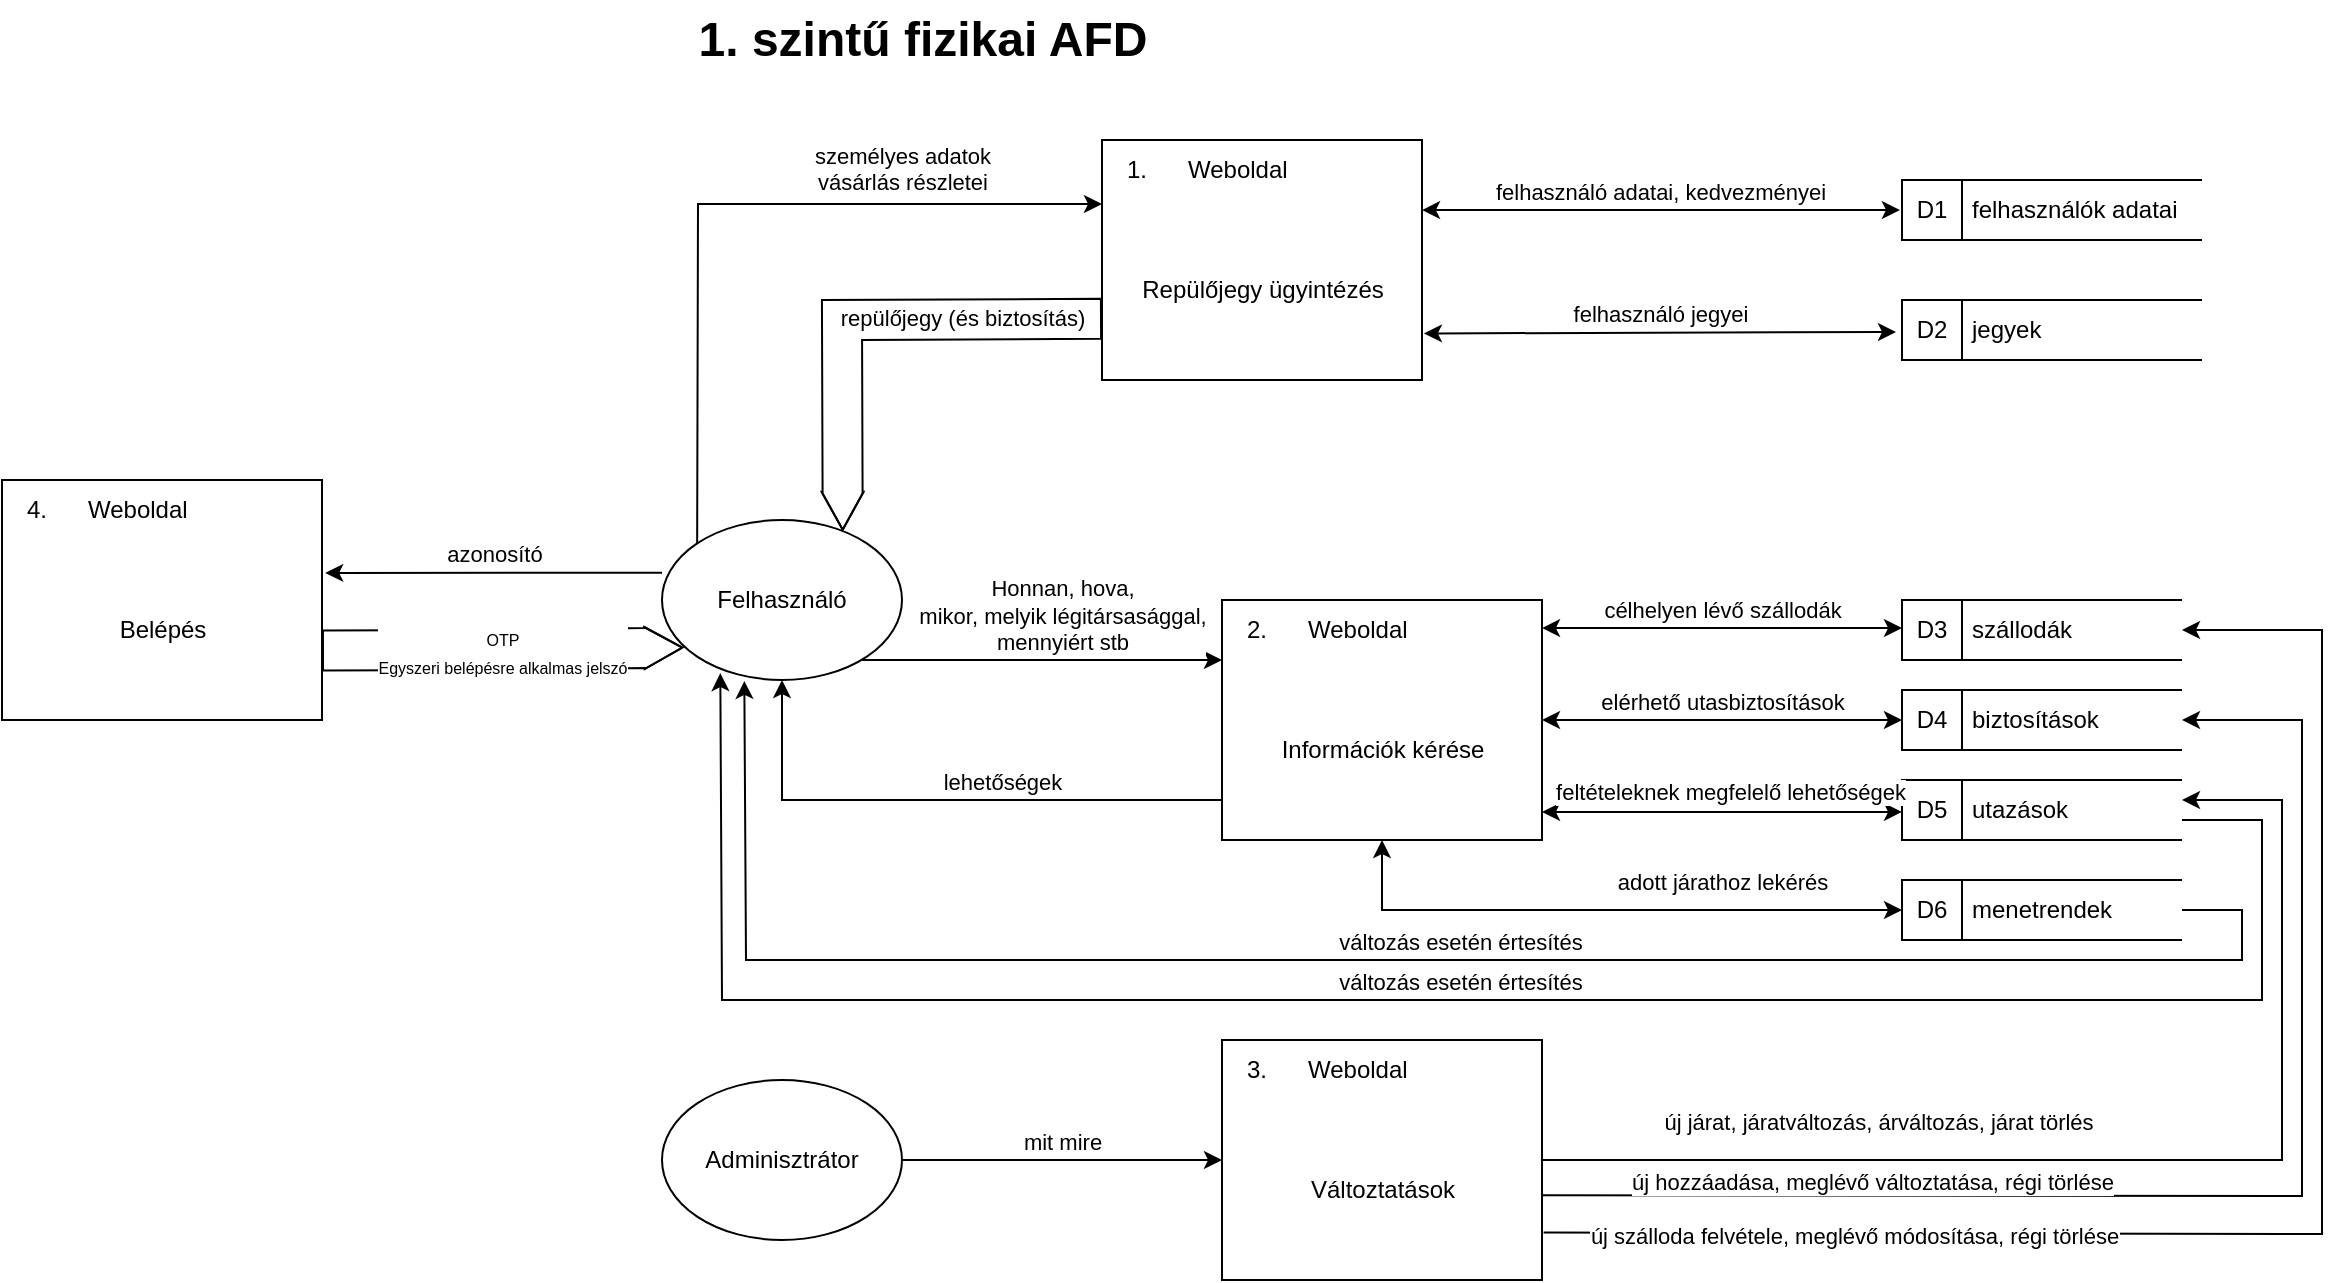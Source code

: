 <mxfile version="24.1.0" type="device" pages="7">
  <diagram name="1. szintű fizikai AFD" id="UahW5A8NBRqCCIroNfMy">
    <mxGraphModel dx="1295" dy="1496" grid="1" gridSize="10" guides="1" tooltips="1" connect="1" arrows="1" fold="1" page="1" pageScale="1" pageWidth="827" pageHeight="1169" math="0" shadow="0">
      <root>
        <mxCell id="0" />
        <mxCell id="1" parent="0" />
        <mxCell id="0eStB5i_XIA8hYgthE-n-1" value="Repülőjegy ügyintézés" style="html=1;dashed=0;whitespace=wrap;shape=mxgraph.dfd.process;align=center;container=1;collapsible=0;spacingTop=30;" parent="1" vertex="1">
          <mxGeometry x="570" y="180" width="160" height="120" as="geometry" />
        </mxCell>
        <mxCell id="0eStB5i_XIA8hYgthE-n-2" value="1." style="text;html=1;strokeColor=none;fillColor=none;align=center;verticalAlign=middle;whiteSpace=wrap;rounded=0;movable=0;resizable=0;rotatable=0;cloneable=0;deletable=0;connectable=0;allowArrows=0;pointerEvents=1;" parent="0eStB5i_XIA8hYgthE-n-1" vertex="1">
          <mxGeometry width="35" height="30" as="geometry" />
        </mxCell>
        <mxCell id="0eStB5i_XIA8hYgthE-n-3" value="Weboldal" style="text;html=1;strokeColor=none;fillColor=none;align=left;verticalAlign=middle;whiteSpace=wrap;rounded=0;movable=0;resizable=0;connectable=0;allowArrows=0;rotatable=0;cloneable=0;deletable=0;spacingLeft=6;autosize=1;resizeWidth=0;" parent="0eStB5i_XIA8hYgthE-n-1" vertex="1">
          <mxGeometry x="35" width="80" height="30" as="geometry" />
        </mxCell>
        <mxCell id="0eStB5i_XIA8hYgthE-n-4" value="Felhasználó" style="ellipse;whiteSpace=wrap;html=1;" parent="1" vertex="1">
          <mxGeometry x="350" y="370" width="120" height="80" as="geometry" />
        </mxCell>
        <mxCell id="0eStB5i_XIA8hYgthE-n-5" value="személyes adatok&lt;br&gt;vásárlás részletei" style="endArrow=classic;html=1;rounded=0;verticalAlign=bottom;exitX=0;exitY=0;exitDx=0;exitDy=0;" parent="1" source="0eStB5i_XIA8hYgthE-n-4" edge="1">
          <mxGeometry x="0.462" y="2" width="50" height="50" relative="1" as="geometry">
            <mxPoint x="390" y="240" as="sourcePoint" />
            <mxPoint x="570" y="212" as="targetPoint" />
            <Array as="points">
              <mxPoint x="368" y="212" />
            </Array>
            <mxPoint as="offset" />
          </mxGeometry>
        </mxCell>
        <mxCell id="0eStB5i_XIA8hYgthE-n-6" value="repülőjegy (és biztosítás)" style="shape=flexArrow;endArrow=classic;html=1;rounded=0;width=20;startWidth=0;endWidth=0;entryX=0.753;entryY=0.067;entryDx=0;entryDy=0;entryPerimeter=0;exitX=0;exitY=0.745;exitDx=0;exitDy=0;exitPerimeter=0;" parent="1" source="0eStB5i_XIA8hYgthE-n-1" target="0eStB5i_XIA8hYgthE-n-4" edge="1">
          <mxGeometry x="-0.405" y="-1" width="50" height="50" relative="1" as="geometry">
            <mxPoint x="570" y="268" as="sourcePoint" />
            <mxPoint x="440" y="330" as="targetPoint" />
            <mxPoint as="offset" />
            <Array as="points">
              <mxPoint x="440" y="270" />
            </Array>
          </mxGeometry>
        </mxCell>
        <mxCell id="0eStB5i_XIA8hYgthE-n-7" value="Információk kérése" style="html=1;dashed=0;whitespace=wrap;shape=mxgraph.dfd.process;align=center;container=1;collapsible=0;spacingTop=30;" parent="1" vertex="1">
          <mxGeometry x="630" y="410" width="160" height="120" as="geometry" />
        </mxCell>
        <mxCell id="0eStB5i_XIA8hYgthE-n-8" value="2." style="text;html=1;strokeColor=none;fillColor=none;align=center;verticalAlign=middle;whiteSpace=wrap;rounded=0;movable=0;resizable=0;rotatable=0;cloneable=0;deletable=0;connectable=0;allowArrows=0;pointerEvents=1;" parent="0eStB5i_XIA8hYgthE-n-7" vertex="1">
          <mxGeometry width="35" height="30" as="geometry" />
        </mxCell>
        <mxCell id="0eStB5i_XIA8hYgthE-n-9" value="Weboldal" style="text;html=1;strokeColor=none;fillColor=none;align=left;verticalAlign=middle;whiteSpace=wrap;rounded=0;movable=0;resizable=0;connectable=0;allowArrows=0;rotatable=0;cloneable=0;deletable=0;spacingLeft=6;autosize=1;resizeWidth=0;" parent="0eStB5i_XIA8hYgthE-n-7" vertex="1">
          <mxGeometry x="35" width="80" height="30" as="geometry" />
        </mxCell>
        <mxCell id="0eStB5i_XIA8hYgthE-n-10" value="Honnan, hova,&lt;br&gt;mikor, melyik légitársasággal,&lt;br&gt;mennyiért stb" style="endArrow=classic;html=1;rounded=0;verticalAlign=bottom;entryX=0;entryY=0.25;entryDx=0;entryDy=0;entryPerimeter=0;" parent="1" target="0eStB5i_XIA8hYgthE-n-7" edge="1">
          <mxGeometry x="0.111" width="50" height="50" relative="1" as="geometry">
            <mxPoint x="450" y="440" as="sourcePoint" />
            <mxPoint x="412" y="420" as="targetPoint" />
            <mxPoint as="offset" />
          </mxGeometry>
        </mxCell>
        <mxCell id="0eStB5i_XIA8hYgthE-n-11" value="lehetőségek" style="endArrow=classic;html=1;rounded=0;verticalAlign=bottom;exitX=0;exitY=0.833;exitDx=0;exitDy=0;exitPerimeter=0;entryX=0.5;entryY=1;entryDx=0;entryDy=0;" parent="1" source="0eStB5i_XIA8hYgthE-n-7" target="0eStB5i_XIA8hYgthE-n-4" edge="1">
          <mxGeometry x="-0.214" width="50" height="50" relative="1" as="geometry">
            <mxPoint x="590" y="480" as="sourcePoint" />
            <mxPoint x="370" y="510" as="targetPoint" />
            <mxPoint as="offset" />
            <Array as="points">
              <mxPoint x="410" y="510" />
            </Array>
          </mxGeometry>
        </mxCell>
        <mxCell id="0eStB5i_XIA8hYgthE-n-19" value="felhasználó adatai, kedvezményei" style="endArrow=classic;startArrow=classic;html=1;rounded=0;verticalAlign=bottom;exitX=1;exitY=0.292;exitDx=0;exitDy=0;exitPerimeter=0;entryX=-0.007;entryY=0.5;entryDx=0;entryDy=0;entryPerimeter=0;" parent="1" source="0eStB5i_XIA8hYgthE-n-1" edge="1">
          <mxGeometry width="50" height="50" relative="1" as="geometry">
            <mxPoint x="580" y="440" as="sourcePoint" />
            <mxPoint x="968.95" y="215" as="targetPoint" />
          </mxGeometry>
        </mxCell>
        <mxCell id="0eStB5i_XIA8hYgthE-n-20" value="felhasználó jegyei" style="endArrow=classic;startArrow=classic;html=1;rounded=0;verticalAlign=bottom;entryX=-0.02;entryY=0.533;entryDx=0;entryDy=0;entryPerimeter=0;exitX=1.006;exitY=0.806;exitDx=0;exitDy=0;exitPerimeter=0;" parent="1" source="0eStB5i_XIA8hYgthE-n-1" edge="1">
          <mxGeometry width="50" height="50" relative="1" as="geometry">
            <mxPoint x="790" y="280" as="sourcePoint" />
            <mxPoint x="967" y="275.99" as="targetPoint" />
          </mxGeometry>
        </mxCell>
        <mxCell id="0eStB5i_XIA8hYgthE-n-21" value="felhasználók adatai" style="html=1;dashed=0;whitespace=wrap;shape=mxgraph.dfd.dataStoreID;align=left;spacingLeft=33;container=1;collapsible=0;autosize=0;" parent="1" vertex="1">
          <mxGeometry x="970" y="200" width="150" height="30" as="geometry" />
        </mxCell>
        <mxCell id="0eStB5i_XIA8hYgthE-n-22" value="D1" style="text;html=1;strokeColor=none;fillColor=none;align=center;verticalAlign=middle;whiteSpace=wrap;rounded=0;movable=0;resizable=0;rotatable=0;cloneable=0;deletable=0;allowArrows=0;connectable=0;" parent="0eStB5i_XIA8hYgthE-n-21" vertex="1">
          <mxGeometry width="30" height="30" as="geometry" />
        </mxCell>
        <mxCell id="0eStB5i_XIA8hYgthE-n-23" value="jegyek" style="html=1;dashed=0;whitespace=wrap;shape=mxgraph.dfd.dataStoreID;align=left;spacingLeft=33;container=1;collapsible=0;autosize=0;" parent="1" vertex="1">
          <mxGeometry x="970" y="260" width="150" height="30" as="geometry" />
        </mxCell>
        <mxCell id="0eStB5i_XIA8hYgthE-n-24" value="D2" style="text;html=1;strokeColor=none;fillColor=none;align=center;verticalAlign=middle;whiteSpace=wrap;rounded=0;movable=0;resizable=0;rotatable=0;cloneable=0;deletable=0;allowArrows=0;connectable=0;" parent="0eStB5i_XIA8hYgthE-n-23" vertex="1">
          <mxGeometry width="30" height="30" as="geometry" />
        </mxCell>
        <mxCell id="0eStB5i_XIA8hYgthE-n-25" value="utazások" style="html=1;dashed=0;whitespace=wrap;shape=mxgraph.dfd.dataStoreID;align=left;spacingLeft=33;container=1;collapsible=0;autosize=0;" parent="1" vertex="1">
          <mxGeometry x="970" y="500" width="140" height="30" as="geometry" />
        </mxCell>
        <mxCell id="0eStB5i_XIA8hYgthE-n-26" value="D5" style="text;html=1;strokeColor=none;fillColor=none;align=center;verticalAlign=middle;whiteSpace=wrap;rounded=0;movable=0;resizable=0;rotatable=0;cloneable=0;deletable=0;allowArrows=0;connectable=0;" parent="0eStB5i_XIA8hYgthE-n-25" vertex="1">
          <mxGeometry width="30" height="30" as="geometry" />
        </mxCell>
        <mxCell id="0eStB5i_XIA8hYgthE-n-27" value="feltételeknek megfelelő lehetőségek" style="endArrow=classic;startArrow=classic;html=1;rounded=0;verticalAlign=bottom;entryX=0;entryY=0.532;entryDx=0;entryDy=0;entryPerimeter=0;exitX=1;exitY=0.883;exitDx=0;exitDy=0;exitPerimeter=0;" parent="1" source="0eStB5i_XIA8hYgthE-n-7" target="0eStB5i_XIA8hYgthE-n-25" edge="1">
          <mxGeometry x="0.038" y="1" width="50" height="50" relative="1" as="geometry">
            <mxPoint x="440" y="420" as="sourcePoint" />
            <mxPoint x="560" y="420" as="targetPoint" />
            <mxPoint as="offset" />
          </mxGeometry>
        </mxCell>
        <mxCell id="0eStB5i_XIA8hYgthE-n-29" value="Adminisztrátor" style="ellipse;whiteSpace=wrap;html=1;" parent="1" vertex="1">
          <mxGeometry x="350" y="650" width="120" height="80" as="geometry" />
        </mxCell>
        <mxCell id="0eStB5i_XIA8hYgthE-n-30" value="Változtatások" style="html=1;dashed=0;whitespace=wrap;shape=mxgraph.dfd.process;align=center;container=1;collapsible=0;spacingTop=30;" parent="1" vertex="1">
          <mxGeometry x="630" y="630" width="160" height="120" as="geometry" />
        </mxCell>
        <mxCell id="0eStB5i_XIA8hYgthE-n-31" value="3." style="text;html=1;strokeColor=none;fillColor=none;align=center;verticalAlign=middle;whiteSpace=wrap;rounded=0;movable=0;resizable=0;rotatable=0;cloneable=0;deletable=0;connectable=0;allowArrows=0;pointerEvents=1;" parent="0eStB5i_XIA8hYgthE-n-30" vertex="1">
          <mxGeometry width="35" height="30" as="geometry" />
        </mxCell>
        <mxCell id="0eStB5i_XIA8hYgthE-n-32" value="Weboldal" style="text;html=1;strokeColor=none;fillColor=none;align=left;verticalAlign=middle;whiteSpace=wrap;rounded=0;movable=0;resizable=0;connectable=0;allowArrows=0;rotatable=0;cloneable=0;deletable=0;spacingLeft=6;autosize=1;resizeWidth=0;" parent="0eStB5i_XIA8hYgthE-n-30" vertex="1">
          <mxGeometry x="35" width="80" height="30" as="geometry" />
        </mxCell>
        <mxCell id="0eStB5i_XIA8hYgthE-n-34" value="új járat, járatváltozás, árváltozás, járat törlés" style="endArrow=classic;html=1;rounded=0;verticalAlign=bottom;" parent="1" source="0eStB5i_XIA8hYgthE-n-30" edge="1">
          <mxGeometry x="-0.44" y="10" width="50" height="50" relative="1" as="geometry">
            <mxPoint x="870" y="700" as="sourcePoint" />
            <mxPoint x="1110" y="510" as="targetPoint" />
            <Array as="points">
              <mxPoint x="1160" y="690" />
              <mxPoint x="1160" y="510" />
            </Array>
            <mxPoint as="offset" />
          </mxGeometry>
        </mxCell>
        <mxCell id="0eStB5i_XIA8hYgthE-n-36" value="mit mire" style="endArrow=classic;html=1;rounded=0;verticalAlign=bottom;exitX=1;exitY=0.5;exitDx=0;exitDy=0;" parent="1" source="0eStB5i_XIA8hYgthE-n-29" edge="1">
          <mxGeometry width="50" height="50" relative="1" as="geometry">
            <mxPoint x="610" y="500" as="sourcePoint" />
            <mxPoint x="630" y="690" as="targetPoint" />
          </mxGeometry>
        </mxCell>
        <mxCell id="0eStB5i_XIA8hYgthE-n-37" value="szállodák" style="html=1;dashed=0;whitespace=wrap;shape=mxgraph.dfd.dataStoreID;align=left;spacingLeft=33;container=1;collapsible=0;autosize=0;" parent="1" vertex="1">
          <mxGeometry x="970" y="410" width="140" height="30" as="geometry" />
        </mxCell>
        <mxCell id="0eStB5i_XIA8hYgthE-n-38" value="D3" style="text;html=1;strokeColor=none;fillColor=none;align=center;verticalAlign=middle;whiteSpace=wrap;rounded=0;movable=0;resizable=0;rotatable=0;cloneable=0;deletable=0;allowArrows=0;connectable=0;" parent="0eStB5i_XIA8hYgthE-n-37" vertex="1">
          <mxGeometry width="30" height="30" as="geometry" />
        </mxCell>
        <mxCell id="0eStB5i_XIA8hYgthE-n-39" value="célhelyen lévő szállodák" style="endArrow=classic;startArrow=classic;html=1;rounded=0;verticalAlign=bottom;exitX=1;exitY=0.117;exitDx=0;exitDy=0;exitPerimeter=0;entryX=0;entryY=0.468;entryDx=0;entryDy=0;entryPerimeter=0;" parent="1" source="0eStB5i_XIA8hYgthE-n-7" target="0eStB5i_XIA8hYgthE-n-37" edge="1">
          <mxGeometry width="50" height="50" relative="1" as="geometry">
            <mxPoint x="790" y="500" as="sourcePoint" />
            <mxPoint x="980" y="420" as="targetPoint" />
          </mxGeometry>
        </mxCell>
        <mxCell id="0eStB5i_XIA8hYgthE-n-41" value="biztosítások" style="html=1;dashed=0;whitespace=wrap;shape=mxgraph.dfd.dataStoreID;align=left;spacingLeft=33;container=1;collapsible=0;autosize=0;" parent="1" vertex="1">
          <mxGeometry x="970" y="455" width="140" height="30" as="geometry" />
        </mxCell>
        <mxCell id="0eStB5i_XIA8hYgthE-n-42" value="D4" style="text;html=1;strokeColor=none;fillColor=none;align=center;verticalAlign=middle;whiteSpace=wrap;rounded=0;movable=0;resizable=0;rotatable=0;cloneable=0;deletable=0;allowArrows=0;connectable=0;" parent="0eStB5i_XIA8hYgthE-n-41" vertex="1">
          <mxGeometry width="30" height="30" as="geometry" />
        </mxCell>
        <mxCell id="0eStB5i_XIA8hYgthE-n-43" value="elérhető utasbiztosítások" style="endArrow=classic;startArrow=classic;html=1;rounded=0;verticalAlign=bottom;" parent="1" source="0eStB5i_XIA8hYgthE-n-7" target="0eStB5i_XIA8hYgthE-n-41" edge="1">
          <mxGeometry width="50" height="50" relative="1" as="geometry">
            <mxPoint x="790" y="500" as="sourcePoint" />
            <mxPoint x="910" y="500" as="targetPoint" />
          </mxGeometry>
        </mxCell>
        <mxCell id="0eStB5i_XIA8hYgthE-n-44" value="új hozzáadása, meglévő változtatása, régi törlése" style="endArrow=classic;html=1;rounded=0;verticalAlign=bottom;exitX=1.002;exitY=0.647;exitDx=0;exitDy=0;exitPerimeter=0;" parent="1" source="0eStB5i_XIA8hYgthE-n-30" target="0eStB5i_XIA8hYgthE-n-41" edge="1">
          <mxGeometry x="-0.515" y="-2" width="50" height="50" relative="1" as="geometry">
            <mxPoint x="790" y="700" as="sourcePoint" />
            <mxPoint x="830" y="500" as="targetPoint" />
            <Array as="points">
              <mxPoint x="1170" y="708" />
              <mxPoint x="1170" y="470" />
            </Array>
            <mxPoint as="offset" />
          </mxGeometry>
        </mxCell>
        <mxCell id="7IvagFnknHEKO14SaSxH-1" value="új szálloda felvétele, meglévő módosítása, régi törlése" style="endArrow=classic;html=1;rounded=0;verticalAlign=bottom;exitX=1.005;exitY=0.802;exitDx=0;exitDy=0;exitPerimeter=0;" parent="1" source="0eStB5i_XIA8hYgthE-n-30" target="0eStB5i_XIA8hYgthE-n-37" edge="1">
          <mxGeometry x="-0.591" y="-10" width="50" height="50" relative="1" as="geometry">
            <mxPoint x="720" y="500" as="sourcePoint" />
            <mxPoint x="840" y="500" as="targetPoint" />
            <Array as="points">
              <mxPoint x="1180" y="727" />
              <mxPoint x="1180" y="425" />
            </Array>
            <mxPoint as="offset" />
          </mxGeometry>
        </mxCell>
        <mxCell id="7IvagFnknHEKO14SaSxH-2" value="menetrendek" style="html=1;dashed=0;whitespace=wrap;shape=mxgraph.dfd.dataStoreID;align=left;spacingLeft=33;container=1;collapsible=0;autosize=0;" parent="1" vertex="1">
          <mxGeometry x="970" y="550" width="140" height="30" as="geometry" />
        </mxCell>
        <mxCell id="7IvagFnknHEKO14SaSxH-3" value="D6" style="text;html=1;strokeColor=none;fillColor=none;align=center;verticalAlign=middle;whiteSpace=wrap;rounded=0;movable=0;resizable=0;rotatable=0;cloneable=0;deletable=0;allowArrows=0;connectable=0;" parent="7IvagFnknHEKO14SaSxH-2" vertex="1">
          <mxGeometry width="30" height="30" as="geometry" />
        </mxCell>
        <mxCell id="7IvagFnknHEKO14SaSxH-4" value="adott járathoz lekérés" style="endArrow=classic;startArrow=classic;html=1;rounded=0;verticalAlign=bottom;" parent="1" source="0eStB5i_XIA8hYgthE-n-7" target="7IvagFnknHEKO14SaSxH-2" edge="1">
          <mxGeometry x="0.39" y="5" width="50" height="50" relative="1" as="geometry">
            <mxPoint x="820" y="564.58" as="sourcePoint" />
            <mxPoint x="940" y="564.58" as="targetPoint" />
            <Array as="points">
              <mxPoint x="710" y="565" />
            </Array>
            <mxPoint as="offset" />
          </mxGeometry>
        </mxCell>
        <mxCell id="7IvagFnknHEKO14SaSxH-5" value="változás esetén értesítés" style="endArrow=classic;html=1;rounded=0;verticalAlign=bottom;entryX=0.243;entryY=0.957;entryDx=0;entryDy=0;entryPerimeter=0;" parent="1" target="0eStB5i_XIA8hYgthE-n-4" edge="1">
          <mxGeometry width="50" height="50" relative="1" as="geometry">
            <mxPoint x="1110" y="520" as="sourcePoint" />
            <mxPoint x="910" y="460" as="targetPoint" />
            <Array as="points">
              <mxPoint x="1150" y="520" />
              <mxPoint x="1150" y="610" />
              <mxPoint x="380" y="610" />
            </Array>
          </mxGeometry>
        </mxCell>
        <mxCell id="7IvagFnknHEKO14SaSxH-6" value="változás esetén értesítés" style="endArrow=classic;html=1;rounded=0;verticalAlign=bottom;entryX=0.343;entryY=1.006;entryDx=0;entryDy=0;entryPerimeter=0;" parent="1" source="7IvagFnknHEKO14SaSxH-2" target="0eStB5i_XIA8hYgthE-n-4" edge="1">
          <mxGeometry x="-0.054" width="50" height="50" relative="1" as="geometry">
            <mxPoint x="790" y="460" as="sourcePoint" />
            <mxPoint x="910" y="460" as="targetPoint" />
            <Array as="points">
              <mxPoint x="1140" y="565" />
              <mxPoint x="1140" y="590" />
              <mxPoint x="392" y="590" />
            </Array>
            <mxPoint as="offset" />
          </mxGeometry>
        </mxCell>
        <mxCell id="7IvagFnknHEKO14SaSxH-7" value="1. szintű fizikai AFD" style="text;strokeColor=none;fillColor=none;html=1;fontSize=24;fontStyle=1;verticalAlign=middle;align=center;" parent="1" vertex="1">
          <mxGeometry x="430" y="110" width="100" height="40" as="geometry" />
        </mxCell>
        <mxCell id="0G2hTmfSHz44hijee7y7-1" value="Belépés" style="html=1;dashed=0;whitespace=wrap;shape=mxgraph.dfd.process;align=center;container=1;collapsible=0;spacingTop=30;" parent="1" vertex="1">
          <mxGeometry x="20" y="350" width="160" height="120" as="geometry" />
        </mxCell>
        <mxCell id="0G2hTmfSHz44hijee7y7-2" value="4." style="text;html=1;strokeColor=none;fillColor=none;align=center;verticalAlign=middle;whiteSpace=wrap;rounded=0;movable=0;resizable=0;rotatable=0;cloneable=0;deletable=0;connectable=0;allowArrows=0;pointerEvents=1;" parent="0G2hTmfSHz44hijee7y7-1" vertex="1">
          <mxGeometry width="35" height="30" as="geometry" />
        </mxCell>
        <mxCell id="0G2hTmfSHz44hijee7y7-3" value="Weboldal" style="text;html=1;strokeColor=none;fillColor=none;align=left;verticalAlign=middle;whiteSpace=wrap;rounded=0;movable=0;resizable=0;connectable=0;allowArrows=0;rotatable=0;cloneable=0;deletable=0;spacingLeft=6;autosize=1;resizeWidth=0;" parent="0G2hTmfSHz44hijee7y7-1" vertex="1">
          <mxGeometry x="35" width="80" height="30" as="geometry" />
        </mxCell>
        <mxCell id="0G2hTmfSHz44hijee7y7-4" value="azonosító" style="endArrow=classic;html=1;rounded=0;verticalAlign=bottom;entryX=1.01;entryY=0.387;entryDx=0;entryDy=0;entryPerimeter=0;exitX=0;exitY=0.33;exitDx=0;exitDy=0;exitPerimeter=0;" parent="1" source="0eStB5i_XIA8hYgthE-n-4" target="0G2hTmfSHz44hijee7y7-1" edge="1">
          <mxGeometry width="50" height="50" relative="1" as="geometry">
            <mxPoint x="710" y="450" as="sourcePoint" />
            <mxPoint x="830" y="450" as="targetPoint" />
          </mxGeometry>
        </mxCell>
        <mxCell id="0G2hTmfSHz44hijee7y7-5" value="&lt;font style=&quot;font-size: 8px;&quot;&gt;OTP&lt;br&gt;Egyszeri belépésre alkalmas jelszó&lt;/font&gt;" style="shape=flexArrow;endArrow=classic;html=1;rounded=0;width=20;startWidth=0;endWidth=0;entryX=0.089;entryY=0.797;entryDx=0;entryDy=0;entryPerimeter=0;exitX=1;exitY=0.71;exitDx=0;exitDy=0;exitPerimeter=0;endSize=5.993;" parent="1" source="0G2hTmfSHz44hijee7y7-1" target="0eStB5i_XIA8hYgthE-n-4" edge="1">
          <mxGeometry x="-0.004" y="-1" width="50" height="50" relative="1" as="geometry">
            <mxPoint x="220" y="434" as="sourcePoint" />
            <mxPoint x="600" y="470" as="targetPoint" />
            <Array as="points">
              <mxPoint x="260" y="435" />
            </Array>
            <mxPoint as="offset" />
          </mxGeometry>
        </mxCell>
      </root>
    </mxGraphModel>
  </diagram>
  <diagram id="h6KqEDeG-SObw0z95xPy" name="2. szintű fizikai AFD">
    <mxGraphModel dx="472" dy="773" grid="1" gridSize="10" guides="1" tooltips="1" connect="1" arrows="1" fold="1" page="1" pageScale="1" pageWidth="827" pageHeight="1169" math="0" shadow="0">
      <root>
        <mxCell id="0" />
        <mxCell id="1" parent="0" />
        <mxCell id="qxFu92Zqag-RyQj4gPh6-40" value="2. szintű fizikai AFD" style="text;strokeColor=none;fillColor=none;html=1;fontSize=24;fontStyle=1;verticalAlign=middle;align=center;" parent="1" vertex="1">
          <mxGeometry x="310" y="100" width="100" height="40" as="geometry" />
        </mxCell>
        <mxCell id="qxFu92Zqag-RyQj4gPh6-45" value="" style="html=1;dashed=0;whitespace=wrap;shape=mxgraph.dfd.process;align=center;container=1;collapsible=0;spacingTop=30;" parent="1" vertex="1">
          <mxGeometry x="420" y="190" width="480" height="780" as="geometry" />
        </mxCell>
        <mxCell id="qxFu92Zqag-RyQj4gPh6-46" value="1." style="text;html=1;strokeColor=none;fillColor=none;align=center;verticalAlign=middle;whiteSpace=wrap;rounded=0;movable=0;resizable=0;rotatable=0;cloneable=0;deletable=0;connectable=0;allowArrows=0;pointerEvents=1;" parent="qxFu92Zqag-RyQj4gPh6-45" vertex="1">
          <mxGeometry width="35" height="30" as="geometry" />
        </mxCell>
        <mxCell id="qxFu92Zqag-RyQj4gPh6-47" value="Weboldal" style="text;html=1;strokeColor=none;fillColor=none;align=left;verticalAlign=middle;whiteSpace=wrap;rounded=0;movable=0;resizable=0;connectable=0;allowArrows=0;rotatable=0;cloneable=0;deletable=0;spacingLeft=6;autosize=1;resizeWidth=0;" parent="qxFu92Zqag-RyQj4gPh6-45" vertex="1">
          <mxGeometry x="35" width="80" height="30" as="geometry" />
        </mxCell>
        <mxCell id="qxFu92Zqag-RyQj4gPh6-48" value="Regisztráció" style="html=1;dashed=0;whitespace=wrap;shape=mxgraph.dfd.process2;align=center;container=1;collapsible=0;spacingTop=30;" parent="qxFu92Zqag-RyQj4gPh6-45" vertex="1">
          <mxGeometry x="151" y="43.333" width="160" height="130" as="geometry" />
        </mxCell>
        <mxCell id="qxFu92Zqag-RyQj4gPh6-49" value="1.1" style="text;html=1;strokeColor=none;fillColor=none;align=center;verticalAlign=middle;whiteSpace=wrap;rounded=0;connectable=0;allowArrows=0;editable=1;movable=0;resizable=0;rotatable=0;deletable=0;locked=0;cloneable=0;" parent="qxFu92Zqag-RyQj4gPh6-48" vertex="1">
          <mxGeometry width="35" height="30" as="geometry" />
        </mxCell>
        <mxCell id="qxFu92Zqag-RyQj4gPh6-50" value="" style="text;strokeColor=none;fillColor=none;align=left;verticalAlign=middle;whiteSpace=wrap;rounded=0;autosize=1;connectable=0;allowArrows=0;movable=0;resizable=0;rotatable=0;deletable=0;cloneable=0;spacingLeft=6;fontStyle=0;html=1;" parent="qxFu92Zqag-RyQj4gPh6-48" vertex="1">
          <mxGeometry x="35" y="-5" width="50" height="40" as="geometry" />
        </mxCell>
        <mxCell id="qxFu92Zqag-RyQj4gPh6-79" value="Utazás vásárlás" style="html=1;dashed=0;whitespace=wrap;shape=mxgraph.dfd.process2;align=center;container=1;collapsible=0;spacingTop=30;" parent="qxFu92Zqag-RyQj4gPh6-45" vertex="1">
          <mxGeometry x="151" y="329.997" width="160" height="130" as="geometry" />
        </mxCell>
        <mxCell id="qxFu92Zqag-RyQj4gPh6-80" value="1.3" style="text;html=1;strokeColor=none;fillColor=none;align=center;verticalAlign=middle;whiteSpace=wrap;rounded=0;connectable=0;allowArrows=0;editable=1;movable=0;resizable=0;rotatable=0;deletable=0;locked=0;cloneable=0;" parent="qxFu92Zqag-RyQj4gPh6-79" vertex="1">
          <mxGeometry width="35" height="30" as="geometry" />
        </mxCell>
        <mxCell id="qxFu92Zqag-RyQj4gPh6-81" value="" style="text;strokeColor=none;fillColor=none;align=left;verticalAlign=middle;whiteSpace=wrap;rounded=0;autosize=1;connectable=0;allowArrows=0;movable=0;resizable=0;rotatable=0;deletable=0;cloneable=0;spacingLeft=6;fontStyle=0;html=1;" parent="qxFu92Zqag-RyQj4gPh6-79" vertex="1">
          <mxGeometry x="35" y="-5" width="50" height="40" as="geometry" />
        </mxCell>
        <mxCell id="qxFu92Zqag-RyQj4gPh6-82" value="Lekérés" style="html=1;dashed=0;whitespace=wrap;shape=mxgraph.dfd.process2;align=center;container=1;collapsible=0;spacingTop=30;" parent="qxFu92Zqag-RyQj4gPh6-45" vertex="1">
          <mxGeometry x="151" y="480.003" width="160" height="130" as="geometry" />
        </mxCell>
        <mxCell id="qxFu92Zqag-RyQj4gPh6-83" value="1.4" style="text;html=1;strokeColor=none;fillColor=none;align=center;verticalAlign=middle;whiteSpace=wrap;rounded=0;connectable=0;allowArrows=0;editable=1;movable=0;resizable=0;rotatable=0;deletable=0;locked=0;cloneable=0;" parent="qxFu92Zqag-RyQj4gPh6-82" vertex="1">
          <mxGeometry width="35" height="30" as="geometry" />
        </mxCell>
        <mxCell id="qxFu92Zqag-RyQj4gPh6-84" value="" style="text;strokeColor=none;fillColor=none;align=left;verticalAlign=middle;whiteSpace=wrap;rounded=0;autosize=1;connectable=0;allowArrows=0;movable=0;resizable=0;rotatable=0;deletable=0;cloneable=0;spacingLeft=6;fontStyle=0;html=1;" parent="qxFu92Zqag-RyQj4gPh6-82" vertex="1">
          <mxGeometry x="35" y="-5" width="50" height="40" as="geometry" />
        </mxCell>
        <mxCell id="qxFu92Zqag-RyQj4gPh6-90" value="Módosítás" style="html=1;dashed=0;whitespace=wrap;shape=mxgraph.dfd.process2;align=center;container=1;collapsible=0;spacingTop=30;" parent="qxFu92Zqag-RyQj4gPh6-45" vertex="1">
          <mxGeometry x="151" y="630.003" width="160" height="130" as="geometry" />
        </mxCell>
        <mxCell id="qxFu92Zqag-RyQj4gPh6-91" value="1.5" style="text;html=1;strokeColor=none;fillColor=none;align=center;verticalAlign=middle;whiteSpace=wrap;rounded=0;connectable=0;allowArrows=0;editable=1;movable=0;resizable=0;rotatable=0;deletable=0;locked=0;cloneable=0;" parent="qxFu92Zqag-RyQj4gPh6-90" vertex="1">
          <mxGeometry width="35" height="30" as="geometry" />
        </mxCell>
        <mxCell id="qxFu92Zqag-RyQj4gPh6-92" value="" style="text;strokeColor=none;fillColor=none;align=left;verticalAlign=middle;whiteSpace=wrap;rounded=0;autosize=1;connectable=0;allowArrows=0;movable=0;resizable=0;rotatable=0;deletable=0;cloneable=0;spacingLeft=6;fontStyle=0;html=1;" parent="qxFu92Zqag-RyQj4gPh6-90" vertex="1">
          <mxGeometry x="35" y="-5" width="50" height="40" as="geometry" />
        </mxCell>
        <mxCell id="kGLBAf9Bka_uWVPkO2jP-1" value="Belépés" style="html=1;dashed=0;whitespace=wrap;shape=mxgraph.dfd.process2;align=center;container=1;collapsible=0;spacingTop=30;" parent="qxFu92Zqag-RyQj4gPh6-45" vertex="1">
          <mxGeometry x="151" y="189.997" width="160" height="130" as="geometry" />
        </mxCell>
        <mxCell id="kGLBAf9Bka_uWVPkO2jP-2" value="1.2" style="text;html=1;strokeColor=none;fillColor=none;align=center;verticalAlign=middle;whiteSpace=wrap;rounded=0;connectable=0;allowArrows=0;editable=1;movable=0;resizable=0;rotatable=0;deletable=0;locked=0;cloneable=0;" parent="kGLBAf9Bka_uWVPkO2jP-1" vertex="1">
          <mxGeometry width="35" height="30" as="geometry" />
        </mxCell>
        <mxCell id="kGLBAf9Bka_uWVPkO2jP-3" value="" style="text;strokeColor=none;fillColor=none;align=left;verticalAlign=middle;whiteSpace=wrap;rounded=0;autosize=1;connectable=0;allowArrows=0;movable=0;resizable=0;rotatable=0;deletable=0;cloneable=0;spacingLeft=6;fontStyle=0;html=1;" parent="kGLBAf9Bka_uWVPkO2jP-1" vertex="1">
          <mxGeometry x="35" y="-5" width="50" height="40" as="geometry" />
        </mxCell>
        <mxCell id="qxFu92Zqag-RyQj4gPh6-51" value="Vendég" style="ellipse;whiteSpace=wrap;html=1;" parent="1" vertex="1">
          <mxGeometry x="240" y="255" width="120" height="80" as="geometry" />
        </mxCell>
        <mxCell id="qxFu92Zqag-RyQj4gPh6-52" value="adatok" style="endArrow=classic;html=1;rounded=0;verticalAlign=bottom;exitX=1;exitY=0.5;exitDx=0;exitDy=0;" parent="1" source="qxFu92Zqag-RyQj4gPh6-51" edge="1">
          <mxGeometry width="50" height="50" relative="1" as="geometry">
            <mxPoint x="180" y="500" as="sourcePoint" />
            <mxPoint x="570" y="295" as="targetPoint" />
          </mxGeometry>
        </mxCell>
        <mxCell id="qxFu92Zqag-RyQj4gPh6-53" value="felhasználók adatai" style="html=1;dashed=0;whitespace=wrap;shape=mxgraph.dfd.dataStoreID;align=left;spacingLeft=33;container=1;collapsible=0;autosize=0;" parent="1" vertex="1">
          <mxGeometry x="940" y="305" width="140" height="30" as="geometry" />
        </mxCell>
        <mxCell id="qxFu92Zqag-RyQj4gPh6-54" value="D1" style="text;html=1;strokeColor=none;fillColor=none;align=center;verticalAlign=middle;whiteSpace=wrap;rounded=0;movable=0;resizable=0;rotatable=0;cloneable=0;deletable=0;allowArrows=0;connectable=0;" parent="qxFu92Zqag-RyQj4gPh6-53" vertex="1">
          <mxGeometry width="30" height="30" as="geometry" />
        </mxCell>
        <mxCell id="qxFu92Zqag-RyQj4gPh6-55" value="adatok" style="endArrow=classic;html=1;rounded=0;verticalAlign=bottom;entryX=-0.019;entryY=0.502;entryDx=0;entryDy=0;entryPerimeter=0;exitX=1.006;exitY=0.659;exitDx=0;exitDy=0;exitPerimeter=0;" parent="1" source="qxFu92Zqag-RyQj4gPh6-48" target="qxFu92Zqag-RyQj4gPh6-53" edge="1">
          <mxGeometry width="50" height="50" relative="1" as="geometry">
            <mxPoint x="180" y="500" as="sourcePoint" />
            <mxPoint x="300" y="500" as="targetPoint" />
          </mxGeometry>
        </mxCell>
        <mxCell id="qxFu92Zqag-RyQj4gPh6-59" value="Felhasználó" style="ellipse;whiteSpace=wrap;html=1;" parent="1" vertex="1">
          <mxGeometry x="240" y="540" width="120" height="80" as="geometry" />
        </mxCell>
        <mxCell id="qxFu92Zqag-RyQj4gPh6-60" value="utazási, számlázási adatok" style="endArrow=classic;html=1;rounded=0;verticalAlign=bottom;entryX=0;entryY=0.362;entryDx=0;entryDy=0;entryPerimeter=0;" parent="1" target="qxFu92Zqag-RyQj4gPh6-79" edge="1">
          <mxGeometry width="50" height="50" relative="1" as="geometry">
            <mxPoint x="360" y="567" as="sourcePoint" />
            <mxPoint x="570" y="490" as="targetPoint" />
          </mxGeometry>
        </mxCell>
        <mxCell id="qxFu92Zqag-RyQj4gPh6-61" value="utazások" style="html=1;dashed=0;whitespace=wrap;shape=mxgraph.dfd.dataStoreID;align=left;spacingLeft=33;container=1;collapsible=0;autosize=0;" parent="1" vertex="1">
          <mxGeometry x="940" y="500" width="140" height="30" as="geometry" />
        </mxCell>
        <mxCell id="qxFu92Zqag-RyQj4gPh6-62" value="D5" style="text;html=1;strokeColor=none;fillColor=none;align=center;verticalAlign=middle;whiteSpace=wrap;rounded=0;movable=0;resizable=0;rotatable=0;cloneable=0;deletable=0;allowArrows=0;connectable=0;" parent="qxFu92Zqag-RyQj4gPh6-61" vertex="1">
          <mxGeometry width="30" height="30" as="geometry" />
        </mxCell>
        <mxCell id="qxFu92Zqag-RyQj4gPh6-63" value="repülőjegy (és biztosítás)" style="shape=flexArrow;endArrow=classic;html=1;rounded=0;width=20;startWidth=0;endWidth=0;entryX=0.983;entryY=0.688;entryDx=0;entryDy=0;entryPerimeter=0;" parent="1" target="qxFu92Zqag-RyQj4gPh6-59" edge="1">
          <mxGeometry x="0.051" y="1" width="50" height="50" relative="1" as="geometry">
            <mxPoint x="570" y="595" as="sourcePoint" />
            <mxPoint x="-510" y="385" as="targetPoint" />
            <mxPoint x="1" as="offset" />
            <Array as="points" />
          </mxGeometry>
        </mxCell>
        <mxCell id="qxFu92Zqag-RyQj4gPh6-67" value="utazási információk" style="endArrow=classic;startArrow=classic;html=1;rounded=0;verticalAlign=bottom;entryX=-0.011;entryY=0.547;entryDx=0;entryDy=0;entryPerimeter=0;exitX=1;exitY=0.462;exitDx=0;exitDy=0;exitPerimeter=0;" parent="1" source="qxFu92Zqag-RyQj4gPh6-82" target="qxFu92Zqag-RyQj4gPh6-69" edge="1">
          <mxGeometry x="-0.583" width="50" height="50" relative="1" as="geometry">
            <mxPoint x="733.56" y="589.52" as="sourcePoint" />
            <mxPoint x="300" y="500" as="targetPoint" />
            <Array as="points">
              <mxPoint x="880" y="730" />
              <mxPoint x="880" y="426" />
            </Array>
            <mxPoint as="offset" />
          </mxGeometry>
        </mxCell>
        <mxCell id="qxFu92Zqag-RyQj4gPh6-68" value="utazási információk" style="endArrow=classic;startArrow=classic;html=1;rounded=0;verticalAlign=bottom;entryX=0;entryY=0.308;entryDx=0;entryDy=0;entryPerimeter=0;exitX=0.643;exitY=1.015;exitDx=0;exitDy=0;exitPerimeter=0;" parent="1" source="qxFu92Zqag-RyQj4gPh6-59" target="qxFu92Zqag-RyQj4gPh6-82" edge="1">
          <mxGeometry width="50" height="50" relative="1" as="geometry">
            <mxPoint x="180" y="500" as="sourcePoint" />
            <mxPoint x="570.04" y="593" as="targetPoint" />
            <Array as="points">
              <mxPoint x="317" y="710" />
            </Array>
          </mxGeometry>
        </mxCell>
        <mxCell id="qxFu92Zqag-RyQj4gPh6-69" value="szállodák" style="html=1;dashed=0;whitespace=wrap;shape=mxgraph.dfd.dataStoreID;align=left;spacingLeft=33;container=1;collapsible=0;autosize=0;" parent="1" vertex="1">
          <mxGeometry x="940" y="410" width="140" height="30" as="geometry" />
        </mxCell>
        <mxCell id="qxFu92Zqag-RyQj4gPh6-70" value="D3" style="text;html=1;strokeColor=none;fillColor=none;align=center;verticalAlign=middle;whiteSpace=wrap;rounded=0;movable=0;resizable=0;rotatable=0;cloneable=0;deletable=0;allowArrows=0;connectable=0;" parent="qxFu92Zqag-RyQj4gPh6-69" vertex="1">
          <mxGeometry width="30" height="30" as="geometry" />
        </mxCell>
        <mxCell id="qxFu92Zqag-RyQj4gPh6-71" value="biztosítások" style="html=1;dashed=0;whitespace=wrap;shape=mxgraph.dfd.dataStoreID;align=left;spacingLeft=33;container=1;collapsible=0;autosize=0;" parent="1" vertex="1">
          <mxGeometry x="940" y="455" width="140" height="30" as="geometry" />
        </mxCell>
        <mxCell id="qxFu92Zqag-RyQj4gPh6-72" value="D4" style="text;html=1;strokeColor=none;fillColor=none;align=center;verticalAlign=middle;whiteSpace=wrap;rounded=0;movable=0;resizable=0;rotatable=0;cloneable=0;deletable=0;allowArrows=0;connectable=0;" parent="qxFu92Zqag-RyQj4gPh6-71" vertex="1">
          <mxGeometry width="30" height="30" as="geometry" />
        </mxCell>
        <mxCell id="qxFu92Zqag-RyQj4gPh6-73" value="menetrendek" style="html=1;dashed=0;whitespace=wrap;shape=mxgraph.dfd.dataStoreID;align=left;spacingLeft=33;container=1;collapsible=0;autosize=0;" parent="1" vertex="1">
          <mxGeometry x="940" y="770" width="140" height="30" as="geometry" />
        </mxCell>
        <mxCell id="qxFu92Zqag-RyQj4gPh6-74" value="D6" style="text;html=1;strokeColor=none;fillColor=none;align=center;verticalAlign=middle;whiteSpace=wrap;rounded=0;movable=0;resizable=0;rotatable=0;cloneable=0;deletable=0;allowArrows=0;connectable=0;" parent="qxFu92Zqag-RyQj4gPh6-73" vertex="1">
          <mxGeometry width="30" height="30" as="geometry" />
        </mxCell>
        <mxCell id="qxFu92Zqag-RyQj4gPh6-75" value="Adminisztrátor" style="ellipse;whiteSpace=wrap;html=1;" parent="1" vertex="1">
          <mxGeometry x="240" y="770" width="120" height="80" as="geometry" />
        </mxCell>
        <mxCell id="qxFu92Zqag-RyQj4gPh6-85" value="mit mire" style="endArrow=classic;html=1;rounded=0;verticalAlign=bottom;exitX=0.5;exitY=1;exitDx=0;exitDy=0;entryX=-0.012;entryY=0.323;entryDx=0;entryDy=0;entryPerimeter=0;" parent="1" source="qxFu92Zqag-RyQj4gPh6-75" target="qxFu92Zqag-RyQj4gPh6-90" edge="1">
          <mxGeometry width="50" height="50" relative="1" as="geometry">
            <mxPoint x="330" y="490" as="sourcePoint" />
            <mxPoint x="570.04" y="750.04" as="targetPoint" />
            <Array as="points">
              <mxPoint x="300" y="862" />
            </Array>
          </mxGeometry>
        </mxCell>
        <mxCell id="qxFu92Zqag-RyQj4gPh6-86" value="menetrend módosítás" style="endArrow=classic;html=1;rounded=0;verticalAlign=bottom;entryX=0.579;entryY=1.167;entryDx=0;entryDy=0;entryPerimeter=0;exitX=1.006;exitY=0.154;exitDx=0;exitDy=0;exitPerimeter=0;" parent="1" source="qxFu92Zqag-RyQj4gPh6-90" target="qxFu92Zqag-RyQj4gPh6-73" edge="1">
          <mxGeometry x="0.061" y="-10" width="50" height="50" relative="1" as="geometry">
            <mxPoint x="732.44" y="720.4" as="sourcePoint" />
            <mxPoint x="580" y="600" as="targetPoint" />
            <Array as="points">
              <mxPoint x="1021" y="840" />
            </Array>
            <mxPoint as="offset" />
          </mxGeometry>
        </mxCell>
        <mxCell id="qxFu92Zqag-RyQj4gPh6-87" value="utazás módosítás" style="endArrow=classic;html=1;rounded=0;verticalAlign=bottom;exitX=0.994;exitY=0.3;exitDx=0;exitDy=0;exitPerimeter=0;" parent="1" source="qxFu92Zqag-RyQj4gPh6-90" edge="1">
          <mxGeometry x="-0.68" y="-1" width="50" height="50" relative="1" as="geometry">
            <mxPoint x="735" y="736.96" as="sourcePoint" />
            <mxPoint x="1080" y="520" as="targetPoint" />
            <Array as="points">
              <mxPoint x="1110" y="860" />
              <mxPoint x="1110" y="520" />
            </Array>
            <mxPoint as="offset" />
          </mxGeometry>
        </mxCell>
        <mxCell id="qxFu92Zqag-RyQj4gPh6-88" value="biztosítás módosítás&lt;br&gt;" style="endArrow=classic;html=1;rounded=0;verticalAlign=bottom;exitX=1.006;exitY=0.446;exitDx=0;exitDy=0;exitPerimeter=0;" parent="1" source="qxFu92Zqag-RyQj4gPh6-90" target="qxFu92Zqag-RyQj4gPh6-71" edge="1">
          <mxGeometry x="-0.443" y="-10" width="50" height="50" relative="1" as="geometry">
            <mxPoint x="733.08" y="751" as="sourcePoint" />
            <mxPoint x="530" y="520" as="targetPoint" />
            <Array as="points">
              <mxPoint x="1120" y="880" />
              <mxPoint x="1120" y="470" />
            </Array>
            <mxPoint as="offset" />
          </mxGeometry>
        </mxCell>
        <mxCell id="qxFu92Zqag-RyQj4gPh6-89" value="szálláshely módosítás" style="endArrow=classic;html=1;rounded=0;verticalAlign=bottom;exitX=1.006;exitY=0.6;exitDx=0;exitDy=0;exitPerimeter=0;" parent="1" source="qxFu92Zqag-RyQj4gPh6-90" target="qxFu92Zqag-RyQj4gPh6-69" edge="1">
          <mxGeometry x="-0.658" y="-1" width="50" height="50" relative="1" as="geometry">
            <mxPoint x="731.16" y="767.08" as="sourcePoint" />
            <mxPoint x="650" y="530" as="targetPoint" />
            <Array as="points">
              <mxPoint x="1130" y="900" />
              <mxPoint x="1130" y="425" />
            </Array>
            <mxPoint as="offset" />
          </mxGeometry>
        </mxCell>
        <mxCell id="qxFu92Zqag-RyQj4gPh6-93" value="menetrend infók" style="endArrow=classic;startArrow=classic;html=1;rounded=0;verticalAlign=bottom;entryX=-0.014;entryY=0.5;entryDx=0;entryDy=0;entryPerimeter=0;exitX=1.021;exitY=0.873;exitDx=0;exitDy=0;exitPerimeter=0;" parent="1" source="qxFu92Zqag-RyQj4gPh6-82" target="qxFu92Zqag-RyQj4gPh6-73" edge="1">
          <mxGeometry width="50" height="50" relative="1" as="geometry">
            <mxPoint x="740" y="630" as="sourcePoint" />
            <mxPoint x="730" y="490" as="targetPoint" />
            <Array as="points">
              <mxPoint x="850" y="783" />
            </Array>
          </mxGeometry>
        </mxCell>
        <mxCell id="qxFu92Zqag-RyQj4gPh6-94" value="érintett változásokról értesítés" style="endArrow=classic;html=1;rounded=0;verticalAlign=bottom;entryX=0.358;entryY=1;entryDx=0;entryDy=0;entryPerimeter=0;exitX=0;exitY=0.6;exitDx=0;exitDy=0;exitPerimeter=0;" parent="1" source="qxFu92Zqag-RyQj4gPh6-82" target="qxFu92Zqag-RyQj4gPh6-59" edge="1">
          <mxGeometry x="-0.245" width="50" height="50" relative="1" as="geometry">
            <mxPoint x="570" y="690" as="sourcePoint" />
            <mxPoint x="710" y="540" as="targetPoint" />
            <Array as="points">
              <mxPoint x="283" y="750" />
            </Array>
            <mxPoint as="offset" />
          </mxGeometry>
        </mxCell>
        <mxCell id="qxFu92Zqag-RyQj4gPh6-95" value="profil módosítás vagy törlés" style="endArrow=classic;html=1;rounded=0;verticalAlign=bottom;exitX=-0.002;exitY=0.627;exitDx=0;exitDy=0;exitPerimeter=0;" parent="1" source="qxFu92Zqag-RyQj4gPh6-59" edge="1">
          <mxGeometry x="0.503" width="50" height="50" relative="1" as="geometry">
            <mxPoint x="600" y="540" as="sourcePoint" />
            <mxPoint x="570" y="890" as="targetPoint" />
            <Array as="points">
              <mxPoint x="220" y="590" />
              <mxPoint x="220" y="890" />
              <mxPoint x="390" y="890" />
            </Array>
            <mxPoint as="offset" />
          </mxGeometry>
        </mxCell>
        <mxCell id="qxFu92Zqag-RyQj4gPh6-96" value="profil módosítása vagy törlése" style="endArrow=classic;html=1;rounded=0;verticalAlign=bottom;exitX=1;exitY=0.892;exitDx=0;exitDy=0;exitPerimeter=0;" parent="1" source="qxFu92Zqag-RyQj4gPh6-90" target="qxFu92Zqag-RyQj4gPh6-53" edge="1">
          <mxGeometry x="-0.5" width="50" height="50" relative="1" as="geometry">
            <mxPoint x="700" y="620" as="sourcePoint" />
            <mxPoint x="820" y="620" as="targetPoint" />
            <Array as="points">
              <mxPoint x="1170" y="936" />
              <mxPoint x="1170" y="320" />
            </Array>
            <mxPoint as="offset" />
          </mxGeometry>
        </mxCell>
        <mxCell id="qxFu92Zqag-RyQj4gPh6-97" value="" style="endArrow=classic;html=1;rounded=0;verticalAlign=bottom;entryX=0;entryY=0.5;entryDx=0;entryDy=0;entryPerimeter=0;" parent="1" target="qxFu92Zqag-RyQj4gPh6-71" edge="1">
          <mxGeometry width="50" height="50" relative="1" as="geometry">
            <mxPoint x="880" y="470" as="sourcePoint" />
            <mxPoint x="880" y="480" as="targetPoint" />
          </mxGeometry>
        </mxCell>
        <mxCell id="qxFu92Zqag-RyQj4gPh6-98" value="" style="endArrow=classic;html=1;rounded=0;verticalAlign=bottom;entryX=0;entryY=0.667;entryDx=0;entryDy=0;entryPerimeter=0;" parent="1" target="qxFu92Zqag-RyQj4gPh6-61" edge="1">
          <mxGeometry width="50" height="50" relative="1" as="geometry">
            <mxPoint x="880" y="520" as="sourcePoint" />
            <mxPoint x="880" y="480" as="targetPoint" />
          </mxGeometry>
        </mxCell>
        <mxCell id="BjvCptCrzlsLT6p_SCIJ-1" value="jegyek" style="html=1;dashed=0;whitespace=wrap;shape=mxgraph.dfd.dataStoreID;align=left;spacingLeft=33;container=1;collapsible=0;autosize=0;" parent="1" vertex="1">
          <mxGeometry x="940" y="360" width="140" height="30" as="geometry" />
        </mxCell>
        <mxCell id="BjvCptCrzlsLT6p_SCIJ-2" value="D2" style="text;html=1;strokeColor=none;fillColor=none;align=center;verticalAlign=middle;whiteSpace=wrap;rounded=0;movable=0;resizable=0;rotatable=0;cloneable=0;deletable=0;allowArrows=0;connectable=0;" parent="BjvCptCrzlsLT6p_SCIJ-1" vertex="1">
          <mxGeometry width="30" height="30" as="geometry" />
        </mxCell>
        <mxCell id="BjvCptCrzlsLT6p_SCIJ-3" value="jegy törlése vagy módosítása" style="endArrow=classic;html=1;rounded=0;verticalAlign=bottom;exitX=0.994;exitY=0.762;exitDx=0;exitDy=0;exitPerimeter=0;" parent="1" source="qxFu92Zqag-RyQj4gPh6-90" target="BjvCptCrzlsLT6p_SCIJ-1" edge="1">
          <mxGeometry x="-0.387" width="50" height="50" relative="1" as="geometry">
            <mxPoint x="730" y="890" as="sourcePoint" />
            <mxPoint x="840" y="540" as="targetPoint" />
            <Array as="points">
              <mxPoint x="870" y="920" />
              <mxPoint x="1150" y="920" />
              <mxPoint x="1150" y="375" />
            </Array>
            <mxPoint as="offset" />
          </mxGeometry>
        </mxCell>
        <mxCell id="BjvCptCrzlsLT6p_SCIJ-4" value="jegy módosítás vagy lemondás" style="endArrow=classic;html=1;rounded=0;verticalAlign=bottom;exitX=0;exitY=0.5;exitDx=0;exitDy=0;entryX=-0.025;entryY=0.9;entryDx=0;entryDy=0;entryPerimeter=0;" parent="1" source="qxFu92Zqag-RyQj4gPh6-59" target="qxFu92Zqag-RyQj4gPh6-90" edge="1">
          <mxGeometry x="0.421" y="9" width="50" height="50" relative="1" as="geometry">
            <mxPoint x="730" y="550" as="sourcePoint" />
            <mxPoint x="620" y="850" as="targetPoint" />
            <Array as="points">
              <mxPoint x="200" y="580" />
              <mxPoint x="200" y="940" />
              <mxPoint x="460" y="937" />
            </Array>
            <mxPoint as="offset" />
          </mxGeometry>
        </mxCell>
        <mxCell id="kGLBAf9Bka_uWVPkO2jP-4" value="&lt;font style=&quot;font-size: 12px;&quot;&gt;azonosító&lt;/font&gt;" style="endArrow=classic;html=1;rounded=0;verticalAlign=bottom;fontSize=8;entryX=-0.025;entryY=0.169;entryDx=0;entryDy=0;entryPerimeter=0;exitX=0.075;exitY=0.225;exitDx=0;exitDy=0;exitPerimeter=0;" parent="1" source="qxFu92Zqag-RyQj4gPh6-59" target="kGLBAf9Bka_uWVPkO2jP-1" edge="1">
          <mxGeometry width="50" height="50" relative="1" as="geometry">
            <mxPoint x="680" y="540" as="sourcePoint" />
            <mxPoint x="800" y="540" as="targetPoint" />
            <Array as="points">
              <mxPoint x="250" y="402" />
            </Array>
          </mxGeometry>
        </mxCell>
        <mxCell id="qiSXaB6oiJ-0l5NYBUWA-1" value="OTP egyszer használatos jelszó" style="shape=flexArrow;endArrow=classic;html=1;rounded=0;width=20;startWidth=0;endWidth=0;fontSize=12;exitX=0;exitY=0.631;exitDx=0;exitDy=0;exitPerimeter=0;entryX=0.5;entryY=0;entryDx=0;entryDy=0;" parent="1" source="kGLBAf9Bka_uWVPkO2jP-1" target="qxFu92Zqag-RyQj4gPh6-59" edge="1">
          <mxGeometry width="50" height="50" relative="1" as="geometry">
            <mxPoint x="680" y="540" as="sourcePoint" />
            <mxPoint x="800" y="540" as="targetPoint" />
            <Array as="points">
              <mxPoint x="300" y="462" />
            </Array>
          </mxGeometry>
        </mxCell>
        <mxCell id="W5pUR3dZbSnOJC4TUWE1-1" value="azonosító ellenőrzése" style="endArrow=classic;html=1;rounded=0;verticalAlign=bottom;fontSize=12;exitX=1;exitY=0.431;exitDx=0;exitDy=0;exitPerimeter=0;entryX=0;entryY=0.733;entryDx=0;entryDy=0;entryPerimeter=0;" parent="1" source="kGLBAf9Bka_uWVPkO2jP-1" target="qxFu92Zqag-RyQj4gPh6-53" edge="1">
          <mxGeometry width="50" height="50" relative="1" as="geometry">
            <mxPoint x="680" y="600" as="sourcePoint" />
            <mxPoint x="800" y="600" as="targetPoint" />
            <Array as="points">
              <mxPoint x="830" y="436" />
              <mxPoint x="830" y="328" />
            </Array>
          </mxGeometry>
        </mxCell>
      </root>
    </mxGraphModel>
  </diagram>
  <diagram id="sVKaL8u0E4vggzvucij5" name="1. szintű logikai AFD">
    <mxGraphModel dx="1434" dy="774" grid="1" gridSize="10" guides="1" tooltips="1" connect="1" arrows="1" fold="1" page="1" pageScale="1" pageWidth="827" pageHeight="1169" math="0" shadow="0">
      <root>
        <mxCell id="0" />
        <mxCell id="1" parent="0" />
        <mxCell id="__FQm1dWa5RZJD3Dozvy-1" value="Repülőjegy ügyintézés" style="html=1;dashed=0;whitespace=wrap;shape=mxgraph.dfd.process;align=center;container=1;collapsible=0;spacingTop=30;" parent="1" vertex="1">
          <mxGeometry x="570" y="180" width="160" height="120" as="geometry" />
        </mxCell>
        <mxCell id="__FQm1dWa5RZJD3Dozvy-2" value="1." style="text;html=1;strokeColor=none;fillColor=none;align=center;verticalAlign=middle;whiteSpace=wrap;rounded=0;movable=0;resizable=0;rotatable=0;cloneable=0;deletable=0;connectable=0;allowArrows=0;pointerEvents=1;" parent="__FQm1dWa5RZJD3Dozvy-1" vertex="1">
          <mxGeometry width="35" height="30" as="geometry" />
        </mxCell>
        <mxCell id="__FQm1dWa5RZJD3Dozvy-3" value="" style="text;html=1;strokeColor=none;fillColor=none;align=left;verticalAlign=middle;whiteSpace=wrap;rounded=0;movable=0;resizable=0;connectable=0;allowArrows=0;rotatable=0;cloneable=0;deletable=0;spacingLeft=6;autosize=1;resizeWidth=0;" parent="__FQm1dWa5RZJD3Dozvy-1" vertex="1">
          <mxGeometry x="35" y="-5" width="50" height="40" as="geometry" />
        </mxCell>
        <mxCell id="__FQm1dWa5RZJD3Dozvy-4" value="Felhasználó" style="ellipse;whiteSpace=wrap;html=1;" parent="1" vertex="1">
          <mxGeometry x="350" y="370" width="120" height="80" as="geometry" />
        </mxCell>
        <mxCell id="__FQm1dWa5RZJD3Dozvy-5" value="személyes adatok&lt;br&gt;vásárlás részletei" style="endArrow=classic;html=1;rounded=0;verticalAlign=bottom;exitX=0;exitY=0;exitDx=0;exitDy=0;" parent="1" source="__FQm1dWa5RZJD3Dozvy-4" edge="1">
          <mxGeometry x="0.462" y="2" width="50" height="50" relative="1" as="geometry">
            <mxPoint x="390" y="240" as="sourcePoint" />
            <mxPoint x="570" y="212" as="targetPoint" />
            <Array as="points">
              <mxPoint x="368" y="212" />
            </Array>
            <mxPoint as="offset" />
          </mxGeometry>
        </mxCell>
        <mxCell id="__FQm1dWa5RZJD3Dozvy-6" value="repülőjegy (és biztosítás)" style="shape=flexArrow;endArrow=classic;html=1;rounded=0;width=20;startWidth=0;endWidth=0;entryX=0.753;entryY=0.067;entryDx=0;entryDy=0;entryPerimeter=0;exitX=0;exitY=0.745;exitDx=0;exitDy=0;exitPerimeter=0;" parent="1" source="__FQm1dWa5RZJD3Dozvy-1" target="__FQm1dWa5RZJD3Dozvy-4" edge="1">
          <mxGeometry x="-0.405" y="-1" width="50" height="50" relative="1" as="geometry">
            <mxPoint x="570" y="268" as="sourcePoint" />
            <mxPoint x="440" y="330" as="targetPoint" />
            <mxPoint as="offset" />
            <Array as="points">
              <mxPoint x="440" y="270" />
            </Array>
          </mxGeometry>
        </mxCell>
        <mxCell id="__FQm1dWa5RZJD3Dozvy-7" value="Információk kérése" style="html=1;dashed=0;whitespace=wrap;shape=mxgraph.dfd.process;align=center;container=1;collapsible=0;spacingTop=30;" parent="1" vertex="1">
          <mxGeometry x="630" y="410" width="160" height="120" as="geometry" />
        </mxCell>
        <mxCell id="__FQm1dWa5RZJD3Dozvy-8" value="2." style="text;html=1;strokeColor=none;fillColor=none;align=center;verticalAlign=middle;whiteSpace=wrap;rounded=0;movable=0;resizable=0;rotatable=0;cloneable=0;deletable=0;connectable=0;allowArrows=0;pointerEvents=1;" parent="__FQm1dWa5RZJD3Dozvy-7" vertex="1">
          <mxGeometry width="35" height="30" as="geometry" />
        </mxCell>
        <mxCell id="__FQm1dWa5RZJD3Dozvy-9" value="" style="text;html=1;strokeColor=none;fillColor=none;align=left;verticalAlign=middle;whiteSpace=wrap;rounded=0;movable=0;resizable=0;connectable=0;allowArrows=0;rotatable=0;cloneable=0;deletable=0;spacingLeft=6;autosize=1;resizeWidth=0;" parent="__FQm1dWa5RZJD3Dozvy-7" vertex="1">
          <mxGeometry x="35" y="-5" width="50" height="40" as="geometry" />
        </mxCell>
        <mxCell id="__FQm1dWa5RZJD3Dozvy-10" value="Honnan, hova,&lt;br&gt;mikor, melyik légitársasággal,&lt;br&gt;mennyiért stb" style="endArrow=classic;html=1;rounded=0;verticalAlign=bottom;entryX=0;entryY=0.25;entryDx=0;entryDy=0;entryPerimeter=0;" parent="1" target="__FQm1dWa5RZJD3Dozvy-7" edge="1">
          <mxGeometry x="0.111" width="50" height="50" relative="1" as="geometry">
            <mxPoint x="450" y="440" as="sourcePoint" />
            <mxPoint x="412" y="420" as="targetPoint" />
            <mxPoint as="offset" />
          </mxGeometry>
        </mxCell>
        <mxCell id="__FQm1dWa5RZJD3Dozvy-11" value="lehetőségek" style="endArrow=classic;html=1;rounded=0;verticalAlign=bottom;exitX=0;exitY=0.833;exitDx=0;exitDy=0;exitPerimeter=0;entryX=0.5;entryY=1;entryDx=0;entryDy=0;" parent="1" source="__FQm1dWa5RZJD3Dozvy-7" target="__FQm1dWa5RZJD3Dozvy-4" edge="1">
          <mxGeometry x="-0.214" width="50" height="50" relative="1" as="geometry">
            <mxPoint x="590" y="480" as="sourcePoint" />
            <mxPoint x="370" y="510" as="targetPoint" />
            <mxPoint as="offset" />
            <Array as="points">
              <mxPoint x="410" y="510" />
            </Array>
          </mxGeometry>
        </mxCell>
        <mxCell id="__FQm1dWa5RZJD3Dozvy-12" value="felhasználó adatai, kedvezményei" style="endArrow=classic;startArrow=classic;html=1;rounded=0;verticalAlign=bottom;exitX=1;exitY=0.292;exitDx=0;exitDy=0;exitPerimeter=0;entryX=-0.007;entryY=0.5;entryDx=0;entryDy=0;entryPerimeter=0;" parent="1" source="__FQm1dWa5RZJD3Dozvy-1" edge="1">
          <mxGeometry width="50" height="50" relative="1" as="geometry">
            <mxPoint x="580" y="440" as="sourcePoint" />
            <mxPoint x="968.95" y="215" as="targetPoint" />
          </mxGeometry>
        </mxCell>
        <mxCell id="__FQm1dWa5RZJD3Dozvy-13" value="felhasználó jegyei" style="endArrow=classic;startArrow=classic;html=1;rounded=0;verticalAlign=bottom;entryX=-0.02;entryY=0.533;entryDx=0;entryDy=0;entryPerimeter=0;exitX=1.006;exitY=0.806;exitDx=0;exitDy=0;exitPerimeter=0;" parent="1" source="__FQm1dWa5RZJD3Dozvy-1" edge="1">
          <mxGeometry width="50" height="50" relative="1" as="geometry">
            <mxPoint x="790" y="280" as="sourcePoint" />
            <mxPoint x="967" y="275.99" as="targetPoint" />
          </mxGeometry>
        </mxCell>
        <mxCell id="__FQm1dWa5RZJD3Dozvy-14" value="felhasználók adatai" style="html=1;dashed=0;whitespace=wrap;shape=mxgraph.dfd.dataStoreID;align=left;spacingLeft=33;container=1;collapsible=0;autosize=0;" parent="1" vertex="1">
          <mxGeometry x="970" y="200" width="150" height="30" as="geometry" />
        </mxCell>
        <mxCell id="__FQm1dWa5RZJD3Dozvy-15" value="D1" style="text;html=1;strokeColor=none;fillColor=none;align=center;verticalAlign=middle;whiteSpace=wrap;rounded=0;movable=0;resizable=0;rotatable=0;cloneable=0;deletable=0;allowArrows=0;connectable=0;" parent="__FQm1dWa5RZJD3Dozvy-14" vertex="1">
          <mxGeometry width="30" height="30" as="geometry" />
        </mxCell>
        <mxCell id="__FQm1dWa5RZJD3Dozvy-16" value="jegyek" style="html=1;dashed=0;whitespace=wrap;shape=mxgraph.dfd.dataStoreID;align=left;spacingLeft=33;container=1;collapsible=0;autosize=0;" parent="1" vertex="1">
          <mxGeometry x="970" y="260" width="150" height="30" as="geometry" />
        </mxCell>
        <mxCell id="__FQm1dWa5RZJD3Dozvy-17" value="D2" style="text;html=1;strokeColor=none;fillColor=none;align=center;verticalAlign=middle;whiteSpace=wrap;rounded=0;movable=0;resizable=0;rotatable=0;cloneable=0;deletable=0;allowArrows=0;connectable=0;" parent="__FQm1dWa5RZJD3Dozvy-16" vertex="1">
          <mxGeometry width="30" height="30" as="geometry" />
        </mxCell>
        <mxCell id="__FQm1dWa5RZJD3Dozvy-18" value="utazások" style="html=1;dashed=0;whitespace=wrap;shape=mxgraph.dfd.dataStoreID;align=left;spacingLeft=33;container=1;collapsible=0;autosize=0;" parent="1" vertex="1">
          <mxGeometry x="970" y="500" width="140" height="30" as="geometry" />
        </mxCell>
        <mxCell id="__FQm1dWa5RZJD3Dozvy-19" value="D5" style="text;html=1;strokeColor=none;fillColor=none;align=center;verticalAlign=middle;whiteSpace=wrap;rounded=0;movable=0;resizable=0;rotatable=0;cloneable=0;deletable=0;allowArrows=0;connectable=0;" parent="__FQm1dWa5RZJD3Dozvy-18" vertex="1">
          <mxGeometry width="30" height="30" as="geometry" />
        </mxCell>
        <mxCell id="__FQm1dWa5RZJD3Dozvy-20" value="feltételeknek megfelelő lehetőségek" style="endArrow=classic;startArrow=classic;html=1;rounded=0;verticalAlign=bottom;entryX=0;entryY=0.532;entryDx=0;entryDy=0;entryPerimeter=0;exitX=1;exitY=0.883;exitDx=0;exitDy=0;exitPerimeter=0;" parent="1" source="__FQm1dWa5RZJD3Dozvy-7" target="__FQm1dWa5RZJD3Dozvy-18" edge="1">
          <mxGeometry x="0.038" y="1" width="50" height="50" relative="1" as="geometry">
            <mxPoint x="440" y="420" as="sourcePoint" />
            <mxPoint x="560" y="420" as="targetPoint" />
            <mxPoint as="offset" />
          </mxGeometry>
        </mxCell>
        <mxCell id="__FQm1dWa5RZJD3Dozvy-21" value="Adminisztrátor" style="ellipse;whiteSpace=wrap;html=1;" parent="1" vertex="1">
          <mxGeometry x="350" y="650" width="120" height="80" as="geometry" />
        </mxCell>
        <mxCell id="__FQm1dWa5RZJD3Dozvy-22" value="Változtatások" style="html=1;dashed=0;whitespace=wrap;shape=mxgraph.dfd.process;align=center;container=1;collapsible=0;spacingTop=30;" parent="1" vertex="1">
          <mxGeometry x="630" y="630" width="160" height="120" as="geometry" />
        </mxCell>
        <mxCell id="__FQm1dWa5RZJD3Dozvy-23" value="3." style="text;html=1;strokeColor=none;fillColor=none;align=center;verticalAlign=middle;whiteSpace=wrap;rounded=0;movable=0;resizable=0;rotatable=0;cloneable=0;deletable=0;connectable=0;allowArrows=0;pointerEvents=1;" parent="__FQm1dWa5RZJD3Dozvy-22" vertex="1">
          <mxGeometry width="35" height="30" as="geometry" />
        </mxCell>
        <mxCell id="__FQm1dWa5RZJD3Dozvy-24" value="" style="text;html=1;strokeColor=none;fillColor=none;align=left;verticalAlign=middle;whiteSpace=wrap;rounded=0;movable=0;resizable=0;connectable=0;allowArrows=0;rotatable=0;cloneable=0;deletable=0;spacingLeft=6;autosize=1;resizeWidth=0;" parent="__FQm1dWa5RZJD3Dozvy-22" vertex="1">
          <mxGeometry x="35" y="-5" width="50" height="40" as="geometry" />
        </mxCell>
        <mxCell id="__FQm1dWa5RZJD3Dozvy-25" value="új járat, járatváltozás, árváltozás, járat törlés" style="endArrow=classic;html=1;rounded=0;verticalAlign=bottom;" parent="1" source="__FQm1dWa5RZJD3Dozvy-22" edge="1">
          <mxGeometry x="-0.44" y="10" width="50" height="50" relative="1" as="geometry">
            <mxPoint x="870" y="700" as="sourcePoint" />
            <mxPoint x="1110" y="510" as="targetPoint" />
            <Array as="points">
              <mxPoint x="1160" y="690" />
              <mxPoint x="1160" y="510" />
            </Array>
            <mxPoint as="offset" />
          </mxGeometry>
        </mxCell>
        <mxCell id="__FQm1dWa5RZJD3Dozvy-26" value="mit mire" style="endArrow=classic;html=1;rounded=0;verticalAlign=bottom;exitX=1;exitY=0.5;exitDx=0;exitDy=0;" parent="1" source="__FQm1dWa5RZJD3Dozvy-21" edge="1">
          <mxGeometry width="50" height="50" relative="1" as="geometry">
            <mxPoint x="610" y="500" as="sourcePoint" />
            <mxPoint x="630" y="690" as="targetPoint" />
          </mxGeometry>
        </mxCell>
        <mxCell id="__FQm1dWa5RZJD3Dozvy-27" value="szállodák" style="html=1;dashed=0;whitespace=wrap;shape=mxgraph.dfd.dataStoreID;align=left;spacingLeft=33;container=1;collapsible=0;autosize=0;" parent="1" vertex="1">
          <mxGeometry x="970" y="410" width="140" height="30" as="geometry" />
        </mxCell>
        <mxCell id="__FQm1dWa5RZJD3Dozvy-28" value="D3" style="text;html=1;strokeColor=none;fillColor=none;align=center;verticalAlign=middle;whiteSpace=wrap;rounded=0;movable=0;resizable=0;rotatable=0;cloneable=0;deletable=0;allowArrows=0;connectable=0;" parent="__FQm1dWa5RZJD3Dozvy-27" vertex="1">
          <mxGeometry width="30" height="30" as="geometry" />
        </mxCell>
        <mxCell id="__FQm1dWa5RZJD3Dozvy-29" value="célhelyen lévő szállodák" style="endArrow=classic;startArrow=classic;html=1;rounded=0;verticalAlign=bottom;exitX=1;exitY=0.117;exitDx=0;exitDy=0;exitPerimeter=0;entryX=0;entryY=0.468;entryDx=0;entryDy=0;entryPerimeter=0;" parent="1" source="__FQm1dWa5RZJD3Dozvy-7" target="__FQm1dWa5RZJD3Dozvy-27" edge="1">
          <mxGeometry width="50" height="50" relative="1" as="geometry">
            <mxPoint x="790" y="500" as="sourcePoint" />
            <mxPoint x="980" y="420" as="targetPoint" />
          </mxGeometry>
        </mxCell>
        <mxCell id="__FQm1dWa5RZJD3Dozvy-30" value="biztosítások" style="html=1;dashed=0;whitespace=wrap;shape=mxgraph.dfd.dataStoreID;align=left;spacingLeft=33;container=1;collapsible=0;autosize=0;" parent="1" vertex="1">
          <mxGeometry x="970" y="455" width="140" height="30" as="geometry" />
        </mxCell>
        <mxCell id="__FQm1dWa5RZJD3Dozvy-31" value="D4" style="text;html=1;strokeColor=none;fillColor=none;align=center;verticalAlign=middle;whiteSpace=wrap;rounded=0;movable=0;resizable=0;rotatable=0;cloneable=0;deletable=0;allowArrows=0;connectable=0;" parent="__FQm1dWa5RZJD3Dozvy-30" vertex="1">
          <mxGeometry width="30" height="30" as="geometry" />
        </mxCell>
        <mxCell id="__FQm1dWa5RZJD3Dozvy-32" value="elérhető utasbiztosítások" style="endArrow=classic;startArrow=classic;html=1;rounded=0;verticalAlign=bottom;" parent="1" source="__FQm1dWa5RZJD3Dozvy-7" target="__FQm1dWa5RZJD3Dozvy-30" edge="1">
          <mxGeometry width="50" height="50" relative="1" as="geometry">
            <mxPoint x="790" y="500" as="sourcePoint" />
            <mxPoint x="910" y="500" as="targetPoint" />
          </mxGeometry>
        </mxCell>
        <mxCell id="__FQm1dWa5RZJD3Dozvy-33" value="új hozzáadása, meglévő változtatása, régi törlése" style="endArrow=classic;html=1;rounded=0;verticalAlign=bottom;exitX=1.002;exitY=0.647;exitDx=0;exitDy=0;exitPerimeter=0;" parent="1" source="__FQm1dWa5RZJD3Dozvy-22" target="__FQm1dWa5RZJD3Dozvy-30" edge="1">
          <mxGeometry x="-0.515" y="-2" width="50" height="50" relative="1" as="geometry">
            <mxPoint x="790" y="700" as="sourcePoint" />
            <mxPoint x="830" y="500" as="targetPoint" />
            <Array as="points">
              <mxPoint x="1170" y="708" />
              <mxPoint x="1170" y="470" />
            </Array>
            <mxPoint as="offset" />
          </mxGeometry>
        </mxCell>
        <mxCell id="__FQm1dWa5RZJD3Dozvy-34" value="új szálloda felvétele, meglévő módosítása, régi törlése" style="endArrow=classic;html=1;rounded=0;verticalAlign=bottom;exitX=1.005;exitY=0.802;exitDx=0;exitDy=0;exitPerimeter=0;" parent="1" source="__FQm1dWa5RZJD3Dozvy-22" target="__FQm1dWa5RZJD3Dozvy-27" edge="1">
          <mxGeometry x="-0.591" y="-10" width="50" height="50" relative="1" as="geometry">
            <mxPoint x="720" y="500" as="sourcePoint" />
            <mxPoint x="840" y="500" as="targetPoint" />
            <Array as="points">
              <mxPoint x="1180" y="727" />
              <mxPoint x="1180" y="425" />
            </Array>
            <mxPoint as="offset" />
          </mxGeometry>
        </mxCell>
        <mxCell id="__FQm1dWa5RZJD3Dozvy-35" value="menetrendek" style="html=1;dashed=0;whitespace=wrap;shape=mxgraph.dfd.dataStoreID;align=left;spacingLeft=33;container=1;collapsible=0;autosize=0;" parent="1" vertex="1">
          <mxGeometry x="970" y="550" width="140" height="30" as="geometry" />
        </mxCell>
        <mxCell id="__FQm1dWa5RZJD3Dozvy-36" value="D6" style="text;html=1;strokeColor=none;fillColor=none;align=center;verticalAlign=middle;whiteSpace=wrap;rounded=0;movable=0;resizable=0;rotatable=0;cloneable=0;deletable=0;allowArrows=0;connectable=0;" parent="__FQm1dWa5RZJD3Dozvy-35" vertex="1">
          <mxGeometry width="30" height="30" as="geometry" />
        </mxCell>
        <mxCell id="__FQm1dWa5RZJD3Dozvy-37" value="adott járathoz lekérés" style="endArrow=classic;startArrow=classic;html=1;rounded=0;verticalAlign=bottom;" parent="1" source="__FQm1dWa5RZJD3Dozvy-7" target="__FQm1dWa5RZJD3Dozvy-35" edge="1">
          <mxGeometry x="0.39" y="5" width="50" height="50" relative="1" as="geometry">
            <mxPoint x="820" y="564.58" as="sourcePoint" />
            <mxPoint x="940" y="564.58" as="targetPoint" />
            <Array as="points">
              <mxPoint x="710" y="565" />
            </Array>
            <mxPoint as="offset" />
          </mxGeometry>
        </mxCell>
        <mxCell id="__FQm1dWa5RZJD3Dozvy-38" value="változás esetén értesítés" style="endArrow=classic;html=1;rounded=0;verticalAlign=bottom;entryX=0.243;entryY=0.957;entryDx=0;entryDy=0;entryPerimeter=0;" parent="1" target="__FQm1dWa5RZJD3Dozvy-4" edge="1">
          <mxGeometry width="50" height="50" relative="1" as="geometry">
            <mxPoint x="1110" y="520" as="sourcePoint" />
            <mxPoint x="910" y="460" as="targetPoint" />
            <Array as="points">
              <mxPoint x="1150" y="520" />
              <mxPoint x="1150" y="610" />
              <mxPoint x="380" y="610" />
            </Array>
          </mxGeometry>
        </mxCell>
        <mxCell id="__FQm1dWa5RZJD3Dozvy-39" value="változás esetén értesítés" style="endArrow=classic;html=1;rounded=0;verticalAlign=bottom;entryX=0.343;entryY=1.006;entryDx=0;entryDy=0;entryPerimeter=0;" parent="1" source="__FQm1dWa5RZJD3Dozvy-35" target="__FQm1dWa5RZJD3Dozvy-4" edge="1">
          <mxGeometry x="-0.054" width="50" height="50" relative="1" as="geometry">
            <mxPoint x="790" y="460" as="sourcePoint" />
            <mxPoint x="910" y="460" as="targetPoint" />
            <Array as="points">
              <mxPoint x="1140" y="565" />
              <mxPoint x="1140" y="590" />
              <mxPoint x="392" y="590" />
            </Array>
            <mxPoint as="offset" />
          </mxGeometry>
        </mxCell>
        <mxCell id="__FQm1dWa5RZJD3Dozvy-40" value="1. logikai fizikai AFD" style="text;strokeColor=none;fillColor=none;html=1;fontSize=24;fontStyle=1;verticalAlign=middle;align=center;" parent="1" vertex="1">
          <mxGeometry x="430" y="110" width="100" height="40" as="geometry" />
        </mxCell>
        <mxCell id="__FQm1dWa5RZJD3Dozvy-41" value="Belépés" style="html=1;dashed=0;whitespace=wrap;shape=mxgraph.dfd.process;align=center;container=1;collapsible=0;spacingTop=30;" parent="1" vertex="1">
          <mxGeometry x="20" y="350" width="160" height="120" as="geometry" />
        </mxCell>
        <mxCell id="__FQm1dWa5RZJD3Dozvy-42" value="4." style="text;html=1;strokeColor=none;fillColor=none;align=center;verticalAlign=middle;whiteSpace=wrap;rounded=0;movable=0;resizable=0;rotatable=0;cloneable=0;deletable=0;connectable=0;allowArrows=0;pointerEvents=1;" parent="__FQm1dWa5RZJD3Dozvy-41" vertex="1">
          <mxGeometry width="35" height="30" as="geometry" />
        </mxCell>
        <mxCell id="__FQm1dWa5RZJD3Dozvy-43" value="" style="text;html=1;strokeColor=none;fillColor=none;align=left;verticalAlign=middle;whiteSpace=wrap;rounded=0;movable=0;resizable=0;connectable=0;allowArrows=0;rotatable=0;cloneable=0;deletable=0;spacingLeft=6;autosize=1;resizeWidth=0;" parent="__FQm1dWa5RZJD3Dozvy-41" vertex="1">
          <mxGeometry x="35" y="-5" width="50" height="40" as="geometry" />
        </mxCell>
        <mxCell id="__FQm1dWa5RZJD3Dozvy-44" value="azonosító" style="endArrow=classic;html=1;rounded=0;verticalAlign=bottom;entryX=1.01;entryY=0.387;entryDx=0;entryDy=0;entryPerimeter=0;exitX=0;exitY=0.33;exitDx=0;exitDy=0;exitPerimeter=0;" parent="1" source="__FQm1dWa5RZJD3Dozvy-4" target="__FQm1dWa5RZJD3Dozvy-41" edge="1">
          <mxGeometry width="50" height="50" relative="1" as="geometry">
            <mxPoint x="710" y="450" as="sourcePoint" />
            <mxPoint x="830" y="450" as="targetPoint" />
          </mxGeometry>
        </mxCell>
        <mxCell id="__FQm1dWa5RZJD3Dozvy-45" value="&lt;font style=&quot;font-size: 8px;&quot;&gt;OTP&lt;br&gt;Egyszeri belépésre alkalmas jelszó&lt;/font&gt;" style="shape=flexArrow;endArrow=classic;html=1;rounded=0;width=20;startWidth=0;endWidth=0;entryX=0.089;entryY=0.797;entryDx=0;entryDy=0;entryPerimeter=0;exitX=1;exitY=0.71;exitDx=0;exitDy=0;exitPerimeter=0;endSize=5.993;" parent="1" source="__FQm1dWa5RZJD3Dozvy-41" target="__FQm1dWa5RZJD3Dozvy-4" edge="1">
          <mxGeometry x="-0.004" y="-1" width="50" height="50" relative="1" as="geometry">
            <mxPoint x="220" y="434" as="sourcePoint" />
            <mxPoint x="600" y="470" as="targetPoint" />
            <Array as="points">
              <mxPoint x="260" y="435" />
            </Array>
            <mxPoint as="offset" />
          </mxGeometry>
        </mxCell>
      </root>
    </mxGraphModel>
  </diagram>
  <diagram id="G8-vrVgabjx_U2kyTn2w" name="2. szintű logikai AFD">
    <mxGraphModel dx="1434" dy="774" grid="1" gridSize="10" guides="1" tooltips="1" connect="1" arrows="1" fold="1" page="1" pageScale="1" pageWidth="827" pageHeight="1169" math="0" shadow="0">
      <root>
        <mxCell id="0" />
        <mxCell id="1" parent="0" />
        <mxCell id="9ZUAivom6Jb9VJ7WRq96-1" value="2. szintű logikai AFD" style="text;strokeColor=none;fillColor=none;html=1;fontSize=24;fontStyle=1;verticalAlign=middle;align=center;" parent="1" vertex="1">
          <mxGeometry x="310" y="100" width="100" height="40" as="geometry" />
        </mxCell>
        <mxCell id="9ZUAivom6Jb9VJ7WRq96-2" value="" style="html=1;dashed=0;whitespace=wrap;shape=mxgraph.dfd.process;align=center;container=1;collapsible=0;spacingTop=30;" parent="1" vertex="1">
          <mxGeometry x="420" y="190" width="480" height="780" as="geometry" />
        </mxCell>
        <mxCell id="9ZUAivom6Jb9VJ7WRq96-3" value="1." style="text;html=1;strokeColor=none;fillColor=none;align=center;verticalAlign=middle;whiteSpace=wrap;rounded=0;movable=0;resizable=0;rotatable=0;cloneable=0;deletable=0;connectable=0;allowArrows=0;pointerEvents=1;" parent="9ZUAivom6Jb9VJ7WRq96-2" vertex="1">
          <mxGeometry width="35" height="30" as="geometry" />
        </mxCell>
        <mxCell id="9ZUAivom6Jb9VJ7WRq96-4" value="" style="text;html=1;strokeColor=none;fillColor=none;align=left;verticalAlign=middle;whiteSpace=wrap;rounded=0;movable=0;resizable=0;connectable=0;allowArrows=0;rotatable=0;cloneable=0;deletable=0;spacingLeft=6;autosize=1;resizeWidth=0;" parent="9ZUAivom6Jb9VJ7WRq96-2" vertex="1">
          <mxGeometry x="35" y="-5" width="50" height="40" as="geometry" />
        </mxCell>
        <mxCell id="9ZUAivom6Jb9VJ7WRq96-5" value="Regisztráció" style="html=1;dashed=0;whitespace=wrap;shape=mxgraph.dfd.process2;align=center;container=1;collapsible=0;spacingTop=30;" parent="9ZUAivom6Jb9VJ7WRq96-2" vertex="1">
          <mxGeometry x="151" y="43.333" width="160" height="130" as="geometry" />
        </mxCell>
        <mxCell id="9ZUAivom6Jb9VJ7WRq96-6" value="1.1" style="text;html=1;strokeColor=none;fillColor=none;align=center;verticalAlign=middle;whiteSpace=wrap;rounded=0;connectable=0;allowArrows=0;editable=1;movable=0;resizable=0;rotatable=0;deletable=0;locked=0;cloneable=0;" parent="9ZUAivom6Jb9VJ7WRq96-5" vertex="1">
          <mxGeometry width="35" height="30" as="geometry" />
        </mxCell>
        <mxCell id="9ZUAivom6Jb9VJ7WRq96-7" value="" style="text;strokeColor=none;fillColor=none;align=left;verticalAlign=middle;whiteSpace=wrap;rounded=0;autosize=1;connectable=0;allowArrows=0;movable=0;resizable=0;rotatable=0;deletable=0;cloneable=0;spacingLeft=6;fontStyle=0;html=1;" parent="9ZUAivom6Jb9VJ7WRq96-5" vertex="1">
          <mxGeometry x="35" y="-5" width="50" height="40" as="geometry" />
        </mxCell>
        <mxCell id="9ZUAivom6Jb9VJ7WRq96-8" value="Utazás vásárlás" style="html=1;dashed=0;whitespace=wrap;shape=mxgraph.dfd.process2;align=center;container=1;collapsible=0;spacingTop=30;" parent="9ZUAivom6Jb9VJ7WRq96-2" vertex="1">
          <mxGeometry x="151" y="329.997" width="160" height="130" as="geometry" />
        </mxCell>
        <mxCell id="9ZUAivom6Jb9VJ7WRq96-9" value="1.3" style="text;html=1;strokeColor=none;fillColor=none;align=center;verticalAlign=middle;whiteSpace=wrap;rounded=0;connectable=0;allowArrows=0;editable=1;movable=0;resizable=0;rotatable=0;deletable=0;locked=0;cloneable=0;" parent="9ZUAivom6Jb9VJ7WRq96-8" vertex="1">
          <mxGeometry width="35" height="30" as="geometry" />
        </mxCell>
        <mxCell id="9ZUAivom6Jb9VJ7WRq96-10" value="" style="text;strokeColor=none;fillColor=none;align=left;verticalAlign=middle;whiteSpace=wrap;rounded=0;autosize=1;connectable=0;allowArrows=0;movable=0;resizable=0;rotatable=0;deletable=0;cloneable=0;spacingLeft=6;fontStyle=0;html=1;" parent="9ZUAivom6Jb9VJ7WRq96-8" vertex="1">
          <mxGeometry x="35" y="-5" width="50" height="40" as="geometry" />
        </mxCell>
        <mxCell id="9ZUAivom6Jb9VJ7WRq96-11" value="Lekérés" style="html=1;dashed=0;whitespace=wrap;shape=mxgraph.dfd.process2;align=center;container=1;collapsible=0;spacingTop=30;" parent="9ZUAivom6Jb9VJ7WRq96-2" vertex="1">
          <mxGeometry x="151" y="480.003" width="160" height="130" as="geometry" />
        </mxCell>
        <mxCell id="9ZUAivom6Jb9VJ7WRq96-12" value="1.4" style="text;html=1;strokeColor=none;fillColor=none;align=center;verticalAlign=middle;whiteSpace=wrap;rounded=0;connectable=0;allowArrows=0;editable=1;movable=0;resizable=0;rotatable=0;deletable=0;locked=0;cloneable=0;" parent="9ZUAivom6Jb9VJ7WRq96-11" vertex="1">
          <mxGeometry width="35" height="30" as="geometry" />
        </mxCell>
        <mxCell id="9ZUAivom6Jb9VJ7WRq96-13" value="" style="text;strokeColor=none;fillColor=none;align=left;verticalAlign=middle;whiteSpace=wrap;rounded=0;autosize=1;connectable=0;allowArrows=0;movable=0;resizable=0;rotatable=0;deletable=0;cloneable=0;spacingLeft=6;fontStyle=0;html=1;" parent="9ZUAivom6Jb9VJ7WRq96-11" vertex="1">
          <mxGeometry x="35" y="-5" width="50" height="40" as="geometry" />
        </mxCell>
        <mxCell id="9ZUAivom6Jb9VJ7WRq96-14" value="Módosítás" style="html=1;dashed=0;whitespace=wrap;shape=mxgraph.dfd.process2;align=center;container=1;collapsible=0;spacingTop=30;" parent="9ZUAivom6Jb9VJ7WRq96-2" vertex="1">
          <mxGeometry x="151" y="630.003" width="160" height="130" as="geometry" />
        </mxCell>
        <mxCell id="9ZUAivom6Jb9VJ7WRq96-15" value="1.5" style="text;html=1;strokeColor=none;fillColor=none;align=center;verticalAlign=middle;whiteSpace=wrap;rounded=0;connectable=0;allowArrows=0;editable=1;movable=0;resizable=0;rotatable=0;deletable=0;locked=0;cloneable=0;" parent="9ZUAivom6Jb9VJ7WRq96-14" vertex="1">
          <mxGeometry width="35" height="30" as="geometry" />
        </mxCell>
        <mxCell id="9ZUAivom6Jb9VJ7WRq96-16" value="" style="text;strokeColor=none;fillColor=none;align=left;verticalAlign=middle;whiteSpace=wrap;rounded=0;autosize=1;connectable=0;allowArrows=0;movable=0;resizable=0;rotatable=0;deletable=0;cloneable=0;spacingLeft=6;fontStyle=0;html=1;" parent="9ZUAivom6Jb9VJ7WRq96-14" vertex="1">
          <mxGeometry x="35" y="-5" width="50" height="40" as="geometry" />
        </mxCell>
        <mxCell id="9ZUAivom6Jb9VJ7WRq96-17" value="Belépés" style="html=1;dashed=0;whitespace=wrap;shape=mxgraph.dfd.process2;align=center;container=1;collapsible=0;spacingTop=30;" parent="9ZUAivom6Jb9VJ7WRq96-2" vertex="1">
          <mxGeometry x="151" y="189.997" width="160" height="130" as="geometry" />
        </mxCell>
        <mxCell id="9ZUAivom6Jb9VJ7WRq96-18" value="1.2" style="text;html=1;strokeColor=none;fillColor=none;align=center;verticalAlign=middle;whiteSpace=wrap;rounded=0;connectable=0;allowArrows=0;editable=1;movable=0;resizable=0;rotatable=0;deletable=0;locked=0;cloneable=0;" parent="9ZUAivom6Jb9VJ7WRq96-17" vertex="1">
          <mxGeometry width="35" height="30" as="geometry" />
        </mxCell>
        <mxCell id="9ZUAivom6Jb9VJ7WRq96-19" value="" style="text;strokeColor=none;fillColor=none;align=left;verticalAlign=middle;whiteSpace=wrap;rounded=0;autosize=1;connectable=0;allowArrows=0;movable=0;resizable=0;rotatable=0;deletable=0;cloneable=0;spacingLeft=6;fontStyle=0;html=1;" parent="9ZUAivom6Jb9VJ7WRq96-17" vertex="1">
          <mxGeometry x="35" y="-5" width="50" height="40" as="geometry" />
        </mxCell>
        <mxCell id="9ZUAivom6Jb9VJ7WRq96-20" value="Vendég" style="ellipse;whiteSpace=wrap;html=1;" parent="1" vertex="1">
          <mxGeometry x="240" y="255" width="120" height="80" as="geometry" />
        </mxCell>
        <mxCell id="9ZUAivom6Jb9VJ7WRq96-21" value="adatok" style="endArrow=classic;html=1;rounded=0;verticalAlign=bottom;exitX=1;exitY=0.5;exitDx=0;exitDy=0;" parent="1" source="9ZUAivom6Jb9VJ7WRq96-20" edge="1">
          <mxGeometry width="50" height="50" relative="1" as="geometry">
            <mxPoint x="180" y="500" as="sourcePoint" />
            <mxPoint x="570" y="295" as="targetPoint" />
          </mxGeometry>
        </mxCell>
        <mxCell id="9ZUAivom6Jb9VJ7WRq96-22" value="felhasználók adatai" style="html=1;dashed=0;whitespace=wrap;shape=mxgraph.dfd.dataStoreID;align=left;spacingLeft=33;container=1;collapsible=0;autosize=0;" parent="1" vertex="1">
          <mxGeometry x="940" y="305" width="140" height="30" as="geometry" />
        </mxCell>
        <mxCell id="9ZUAivom6Jb9VJ7WRq96-23" value="D1" style="text;html=1;strokeColor=none;fillColor=none;align=center;verticalAlign=middle;whiteSpace=wrap;rounded=0;movable=0;resizable=0;rotatable=0;cloneable=0;deletable=0;allowArrows=0;connectable=0;" parent="9ZUAivom6Jb9VJ7WRq96-22" vertex="1">
          <mxGeometry width="30" height="30" as="geometry" />
        </mxCell>
        <mxCell id="9ZUAivom6Jb9VJ7WRq96-24" value="adatok" style="endArrow=classic;html=1;rounded=0;verticalAlign=bottom;entryX=-0.019;entryY=0.502;entryDx=0;entryDy=0;entryPerimeter=0;exitX=1.006;exitY=0.659;exitDx=0;exitDy=0;exitPerimeter=0;" parent="1" source="9ZUAivom6Jb9VJ7WRq96-5" target="9ZUAivom6Jb9VJ7WRq96-22" edge="1">
          <mxGeometry width="50" height="50" relative="1" as="geometry">
            <mxPoint x="180" y="500" as="sourcePoint" />
            <mxPoint x="300" y="500" as="targetPoint" />
          </mxGeometry>
        </mxCell>
        <mxCell id="9ZUAivom6Jb9VJ7WRq96-25" value="Felhasználó" style="ellipse;whiteSpace=wrap;html=1;" parent="1" vertex="1">
          <mxGeometry x="240" y="540" width="120" height="80" as="geometry" />
        </mxCell>
        <mxCell id="9ZUAivom6Jb9VJ7WRq96-26" value="utazási, számlázási adatok" style="endArrow=classic;html=1;rounded=0;verticalAlign=bottom;entryX=0;entryY=0.362;entryDx=0;entryDy=0;entryPerimeter=0;" parent="1" target="9ZUAivom6Jb9VJ7WRq96-8" edge="1">
          <mxGeometry width="50" height="50" relative="1" as="geometry">
            <mxPoint x="360" y="567" as="sourcePoint" />
            <mxPoint x="570" y="490" as="targetPoint" />
          </mxGeometry>
        </mxCell>
        <mxCell id="9ZUAivom6Jb9VJ7WRq96-27" value="utazások" style="html=1;dashed=0;whitespace=wrap;shape=mxgraph.dfd.dataStoreID;align=left;spacingLeft=33;container=1;collapsible=0;autosize=0;" parent="1" vertex="1">
          <mxGeometry x="940" y="500" width="140" height="30" as="geometry" />
        </mxCell>
        <mxCell id="9ZUAivom6Jb9VJ7WRq96-28" value="D5" style="text;html=1;strokeColor=none;fillColor=none;align=center;verticalAlign=middle;whiteSpace=wrap;rounded=0;movable=0;resizable=0;rotatable=0;cloneable=0;deletable=0;allowArrows=0;connectable=0;" parent="9ZUAivom6Jb9VJ7WRq96-27" vertex="1">
          <mxGeometry width="30" height="30" as="geometry" />
        </mxCell>
        <mxCell id="9ZUAivom6Jb9VJ7WRq96-29" value="repülőjegy (és biztosítás)" style="shape=flexArrow;endArrow=classic;html=1;rounded=0;width=20;startWidth=0;endWidth=0;entryX=0.983;entryY=0.688;entryDx=0;entryDy=0;entryPerimeter=0;" parent="1" target="9ZUAivom6Jb9VJ7WRq96-25" edge="1">
          <mxGeometry x="0.051" y="1" width="50" height="50" relative="1" as="geometry">
            <mxPoint x="570" y="595" as="sourcePoint" />
            <mxPoint x="-510" y="385" as="targetPoint" />
            <mxPoint x="1" as="offset" />
            <Array as="points" />
          </mxGeometry>
        </mxCell>
        <mxCell id="9ZUAivom6Jb9VJ7WRq96-30" value="utazási információk" style="endArrow=classic;startArrow=classic;html=1;rounded=0;verticalAlign=bottom;entryX=-0.011;entryY=0.547;entryDx=0;entryDy=0;entryPerimeter=0;exitX=1;exitY=0.462;exitDx=0;exitDy=0;exitPerimeter=0;" parent="1" source="9ZUAivom6Jb9VJ7WRq96-11" target="9ZUAivom6Jb9VJ7WRq96-32" edge="1">
          <mxGeometry x="-0.583" width="50" height="50" relative="1" as="geometry">
            <mxPoint x="733.56" y="589.52" as="sourcePoint" />
            <mxPoint x="300" y="500" as="targetPoint" />
            <Array as="points">
              <mxPoint x="880" y="730" />
              <mxPoint x="880" y="426" />
            </Array>
            <mxPoint as="offset" />
          </mxGeometry>
        </mxCell>
        <mxCell id="9ZUAivom6Jb9VJ7WRq96-31" value="utazási információk" style="endArrow=classic;startArrow=classic;html=1;rounded=0;verticalAlign=bottom;entryX=0;entryY=0.308;entryDx=0;entryDy=0;entryPerimeter=0;exitX=0.643;exitY=1.015;exitDx=0;exitDy=0;exitPerimeter=0;" parent="1" source="9ZUAivom6Jb9VJ7WRq96-25" target="9ZUAivom6Jb9VJ7WRq96-11" edge="1">
          <mxGeometry width="50" height="50" relative="1" as="geometry">
            <mxPoint x="180" y="500" as="sourcePoint" />
            <mxPoint x="570.04" y="593" as="targetPoint" />
            <Array as="points">
              <mxPoint x="317" y="710" />
            </Array>
          </mxGeometry>
        </mxCell>
        <mxCell id="9ZUAivom6Jb9VJ7WRq96-32" value="szállodák" style="html=1;dashed=0;whitespace=wrap;shape=mxgraph.dfd.dataStoreID;align=left;spacingLeft=33;container=1;collapsible=0;autosize=0;" parent="1" vertex="1">
          <mxGeometry x="940" y="410" width="140" height="30" as="geometry" />
        </mxCell>
        <mxCell id="9ZUAivom6Jb9VJ7WRq96-33" value="D3" style="text;html=1;strokeColor=none;fillColor=none;align=center;verticalAlign=middle;whiteSpace=wrap;rounded=0;movable=0;resizable=0;rotatable=0;cloneable=0;deletable=0;allowArrows=0;connectable=0;" parent="9ZUAivom6Jb9VJ7WRq96-32" vertex="1">
          <mxGeometry width="30" height="30" as="geometry" />
        </mxCell>
        <mxCell id="9ZUAivom6Jb9VJ7WRq96-34" value="biztosítások" style="html=1;dashed=0;whitespace=wrap;shape=mxgraph.dfd.dataStoreID;align=left;spacingLeft=33;container=1;collapsible=0;autosize=0;" parent="1" vertex="1">
          <mxGeometry x="940" y="455" width="140" height="30" as="geometry" />
        </mxCell>
        <mxCell id="9ZUAivom6Jb9VJ7WRq96-35" value="D4" style="text;html=1;strokeColor=none;fillColor=none;align=center;verticalAlign=middle;whiteSpace=wrap;rounded=0;movable=0;resizable=0;rotatable=0;cloneable=0;deletable=0;allowArrows=0;connectable=0;" parent="9ZUAivom6Jb9VJ7WRq96-34" vertex="1">
          <mxGeometry width="30" height="30" as="geometry" />
        </mxCell>
        <mxCell id="9ZUAivom6Jb9VJ7WRq96-36" value="menetrendek" style="html=1;dashed=0;whitespace=wrap;shape=mxgraph.dfd.dataStoreID;align=left;spacingLeft=33;container=1;collapsible=0;autosize=0;" parent="1" vertex="1">
          <mxGeometry x="940" y="770" width="140" height="30" as="geometry" />
        </mxCell>
        <mxCell id="9ZUAivom6Jb9VJ7WRq96-37" value="D6" style="text;html=1;strokeColor=none;fillColor=none;align=center;verticalAlign=middle;whiteSpace=wrap;rounded=0;movable=0;resizable=0;rotatable=0;cloneable=0;deletable=0;allowArrows=0;connectable=0;" parent="9ZUAivom6Jb9VJ7WRq96-36" vertex="1">
          <mxGeometry width="30" height="30" as="geometry" />
        </mxCell>
        <mxCell id="9ZUAivom6Jb9VJ7WRq96-38" value="Adminisztrátor" style="ellipse;whiteSpace=wrap;html=1;" parent="1" vertex="1">
          <mxGeometry x="240" y="770" width="120" height="80" as="geometry" />
        </mxCell>
        <mxCell id="9ZUAivom6Jb9VJ7WRq96-39" value="mit mire" style="endArrow=classic;html=1;rounded=0;verticalAlign=bottom;exitX=0.5;exitY=1;exitDx=0;exitDy=0;entryX=-0.012;entryY=0.323;entryDx=0;entryDy=0;entryPerimeter=0;" parent="1" source="9ZUAivom6Jb9VJ7WRq96-38" target="9ZUAivom6Jb9VJ7WRq96-14" edge="1">
          <mxGeometry width="50" height="50" relative="1" as="geometry">
            <mxPoint x="330" y="490" as="sourcePoint" />
            <mxPoint x="570.04" y="750.04" as="targetPoint" />
            <Array as="points">
              <mxPoint x="300" y="862" />
            </Array>
          </mxGeometry>
        </mxCell>
        <mxCell id="9ZUAivom6Jb9VJ7WRq96-40" value="menetrend módosítás" style="endArrow=classic;html=1;rounded=0;verticalAlign=bottom;entryX=0.579;entryY=1.167;entryDx=0;entryDy=0;entryPerimeter=0;exitX=1.006;exitY=0.154;exitDx=0;exitDy=0;exitPerimeter=0;" parent="1" source="9ZUAivom6Jb9VJ7WRq96-14" target="9ZUAivom6Jb9VJ7WRq96-36" edge="1">
          <mxGeometry x="0.061" y="-10" width="50" height="50" relative="1" as="geometry">
            <mxPoint x="732.44" y="720.4" as="sourcePoint" />
            <mxPoint x="580" y="600" as="targetPoint" />
            <Array as="points">
              <mxPoint x="1021" y="840" />
            </Array>
            <mxPoint as="offset" />
          </mxGeometry>
        </mxCell>
        <mxCell id="9ZUAivom6Jb9VJ7WRq96-41" value="utazás módosítás" style="endArrow=classic;html=1;rounded=0;verticalAlign=bottom;exitX=0.994;exitY=0.3;exitDx=0;exitDy=0;exitPerimeter=0;" parent="1" source="9ZUAivom6Jb9VJ7WRq96-14" edge="1">
          <mxGeometry x="-0.68" y="-1" width="50" height="50" relative="1" as="geometry">
            <mxPoint x="735" y="736.96" as="sourcePoint" />
            <mxPoint x="1080" y="520" as="targetPoint" />
            <Array as="points">
              <mxPoint x="1110" y="860" />
              <mxPoint x="1110" y="520" />
            </Array>
            <mxPoint as="offset" />
          </mxGeometry>
        </mxCell>
        <mxCell id="9ZUAivom6Jb9VJ7WRq96-42" value="biztosítás módosítás&lt;br&gt;" style="endArrow=classic;html=1;rounded=0;verticalAlign=bottom;exitX=1.006;exitY=0.446;exitDx=0;exitDy=0;exitPerimeter=0;" parent="1" source="9ZUAivom6Jb9VJ7WRq96-14" target="9ZUAivom6Jb9VJ7WRq96-34" edge="1">
          <mxGeometry x="-0.443" y="-10" width="50" height="50" relative="1" as="geometry">
            <mxPoint x="733.08" y="751" as="sourcePoint" />
            <mxPoint x="530" y="520" as="targetPoint" />
            <Array as="points">
              <mxPoint x="1120" y="880" />
              <mxPoint x="1120" y="470" />
            </Array>
            <mxPoint as="offset" />
          </mxGeometry>
        </mxCell>
        <mxCell id="9ZUAivom6Jb9VJ7WRq96-43" value="szálláshely módosítás" style="endArrow=classic;html=1;rounded=0;verticalAlign=bottom;exitX=1.006;exitY=0.6;exitDx=0;exitDy=0;exitPerimeter=0;" parent="1" source="9ZUAivom6Jb9VJ7WRq96-14" target="9ZUAivom6Jb9VJ7WRq96-32" edge="1">
          <mxGeometry x="-0.658" y="-1" width="50" height="50" relative="1" as="geometry">
            <mxPoint x="731.16" y="767.08" as="sourcePoint" />
            <mxPoint x="650" y="530" as="targetPoint" />
            <Array as="points">
              <mxPoint x="1130" y="900" />
              <mxPoint x="1130" y="425" />
            </Array>
            <mxPoint as="offset" />
          </mxGeometry>
        </mxCell>
        <mxCell id="9ZUAivom6Jb9VJ7WRq96-44" value="menetrend infók" style="endArrow=classic;startArrow=classic;html=1;rounded=0;verticalAlign=bottom;entryX=-0.014;entryY=0.5;entryDx=0;entryDy=0;entryPerimeter=0;exitX=1.021;exitY=0.873;exitDx=0;exitDy=0;exitPerimeter=0;" parent="1" source="9ZUAivom6Jb9VJ7WRq96-11" target="9ZUAivom6Jb9VJ7WRq96-36" edge="1">
          <mxGeometry width="50" height="50" relative="1" as="geometry">
            <mxPoint x="740" y="630" as="sourcePoint" />
            <mxPoint x="730" y="490" as="targetPoint" />
            <Array as="points">
              <mxPoint x="850" y="783" />
            </Array>
          </mxGeometry>
        </mxCell>
        <mxCell id="9ZUAivom6Jb9VJ7WRq96-45" value="érintett változásokról értesítés" style="endArrow=classic;html=1;rounded=0;verticalAlign=bottom;entryX=0.358;entryY=1;entryDx=0;entryDy=0;entryPerimeter=0;exitX=0;exitY=0.6;exitDx=0;exitDy=0;exitPerimeter=0;" parent="1" source="9ZUAivom6Jb9VJ7WRq96-11" target="9ZUAivom6Jb9VJ7WRq96-25" edge="1">
          <mxGeometry x="-0.245" width="50" height="50" relative="1" as="geometry">
            <mxPoint x="570" y="690" as="sourcePoint" />
            <mxPoint x="710" y="540" as="targetPoint" />
            <Array as="points">
              <mxPoint x="283" y="750" />
            </Array>
            <mxPoint as="offset" />
          </mxGeometry>
        </mxCell>
        <mxCell id="9ZUAivom6Jb9VJ7WRq96-46" value="profil módosítás vagy törlés" style="endArrow=classic;html=1;rounded=0;verticalAlign=bottom;exitX=-0.002;exitY=0.627;exitDx=0;exitDy=0;exitPerimeter=0;" parent="1" source="9ZUAivom6Jb9VJ7WRq96-25" edge="1">
          <mxGeometry x="0.503" width="50" height="50" relative="1" as="geometry">
            <mxPoint x="600" y="540" as="sourcePoint" />
            <mxPoint x="570" y="890" as="targetPoint" />
            <Array as="points">
              <mxPoint x="220" y="590" />
              <mxPoint x="220" y="890" />
              <mxPoint x="390" y="890" />
            </Array>
            <mxPoint as="offset" />
          </mxGeometry>
        </mxCell>
        <mxCell id="9ZUAivom6Jb9VJ7WRq96-47" value="profil módosítása vagy törlése" style="endArrow=classic;html=1;rounded=0;verticalAlign=bottom;exitX=1;exitY=0.892;exitDx=0;exitDy=0;exitPerimeter=0;" parent="1" source="9ZUAivom6Jb9VJ7WRq96-14" target="9ZUAivom6Jb9VJ7WRq96-22" edge="1">
          <mxGeometry x="-0.5" width="50" height="50" relative="1" as="geometry">
            <mxPoint x="700" y="620" as="sourcePoint" />
            <mxPoint x="820" y="620" as="targetPoint" />
            <Array as="points">
              <mxPoint x="1170" y="936" />
              <mxPoint x="1170" y="320" />
            </Array>
            <mxPoint as="offset" />
          </mxGeometry>
        </mxCell>
        <mxCell id="9ZUAivom6Jb9VJ7WRq96-48" value="" style="endArrow=classic;html=1;rounded=0;verticalAlign=bottom;entryX=0;entryY=0.5;entryDx=0;entryDy=0;entryPerimeter=0;" parent="1" target="9ZUAivom6Jb9VJ7WRq96-34" edge="1">
          <mxGeometry width="50" height="50" relative="1" as="geometry">
            <mxPoint x="880" y="470" as="sourcePoint" />
            <mxPoint x="880" y="480" as="targetPoint" />
          </mxGeometry>
        </mxCell>
        <mxCell id="9ZUAivom6Jb9VJ7WRq96-49" value="" style="endArrow=classic;html=1;rounded=0;verticalAlign=bottom;entryX=0;entryY=0.667;entryDx=0;entryDy=0;entryPerimeter=0;" parent="1" target="9ZUAivom6Jb9VJ7WRq96-27" edge="1">
          <mxGeometry width="50" height="50" relative="1" as="geometry">
            <mxPoint x="880" y="520" as="sourcePoint" />
            <mxPoint x="880" y="480" as="targetPoint" />
          </mxGeometry>
        </mxCell>
        <mxCell id="9ZUAivom6Jb9VJ7WRq96-50" value="jegyek" style="html=1;dashed=0;whitespace=wrap;shape=mxgraph.dfd.dataStoreID;align=left;spacingLeft=33;container=1;collapsible=0;autosize=0;" parent="1" vertex="1">
          <mxGeometry x="940" y="360" width="140" height="30" as="geometry" />
        </mxCell>
        <mxCell id="9ZUAivom6Jb9VJ7WRq96-51" value="D2" style="text;html=1;strokeColor=none;fillColor=none;align=center;verticalAlign=middle;whiteSpace=wrap;rounded=0;movable=0;resizable=0;rotatable=0;cloneable=0;deletable=0;allowArrows=0;connectable=0;" parent="9ZUAivom6Jb9VJ7WRq96-50" vertex="1">
          <mxGeometry width="30" height="30" as="geometry" />
        </mxCell>
        <mxCell id="9ZUAivom6Jb9VJ7WRq96-52" value="jegy törlése vagy módosítása" style="endArrow=classic;html=1;rounded=0;verticalAlign=bottom;exitX=0.994;exitY=0.762;exitDx=0;exitDy=0;exitPerimeter=0;" parent="1" source="9ZUAivom6Jb9VJ7WRq96-14" target="9ZUAivom6Jb9VJ7WRq96-50" edge="1">
          <mxGeometry x="-0.387" width="50" height="50" relative="1" as="geometry">
            <mxPoint x="730" y="890" as="sourcePoint" />
            <mxPoint x="840" y="540" as="targetPoint" />
            <Array as="points">
              <mxPoint x="870" y="920" />
              <mxPoint x="1150" y="920" />
              <mxPoint x="1150" y="375" />
            </Array>
            <mxPoint as="offset" />
          </mxGeometry>
        </mxCell>
        <mxCell id="9ZUAivom6Jb9VJ7WRq96-53" value="jegy módosítás vagy lemondás" style="endArrow=classic;html=1;rounded=0;verticalAlign=bottom;exitX=0;exitY=0.5;exitDx=0;exitDy=0;entryX=-0.025;entryY=0.9;entryDx=0;entryDy=0;entryPerimeter=0;" parent="1" source="9ZUAivom6Jb9VJ7WRq96-25" target="9ZUAivom6Jb9VJ7WRq96-14" edge="1">
          <mxGeometry x="0.421" y="9" width="50" height="50" relative="1" as="geometry">
            <mxPoint x="730" y="550" as="sourcePoint" />
            <mxPoint x="620" y="850" as="targetPoint" />
            <Array as="points">
              <mxPoint x="200" y="580" />
              <mxPoint x="200" y="940" />
              <mxPoint x="460" y="937" />
            </Array>
            <mxPoint as="offset" />
          </mxGeometry>
        </mxCell>
        <mxCell id="9ZUAivom6Jb9VJ7WRq96-54" value="&lt;font style=&quot;font-size: 12px;&quot;&gt;azonosító&lt;/font&gt;" style="endArrow=classic;html=1;rounded=0;verticalAlign=bottom;fontSize=8;entryX=-0.025;entryY=0.169;entryDx=0;entryDy=0;entryPerimeter=0;exitX=0.075;exitY=0.225;exitDx=0;exitDy=0;exitPerimeter=0;" parent="1" source="9ZUAivom6Jb9VJ7WRq96-25" target="9ZUAivom6Jb9VJ7WRq96-17" edge="1">
          <mxGeometry width="50" height="50" relative="1" as="geometry">
            <mxPoint x="680" y="540" as="sourcePoint" />
            <mxPoint x="800" y="540" as="targetPoint" />
            <Array as="points">
              <mxPoint x="250" y="402" />
            </Array>
          </mxGeometry>
        </mxCell>
        <mxCell id="9ZUAivom6Jb9VJ7WRq96-55" value="OTP egyszer használatos jelszó" style="shape=flexArrow;endArrow=classic;html=1;rounded=0;width=20;startWidth=0;endWidth=0;fontSize=12;exitX=0;exitY=0.631;exitDx=0;exitDy=0;exitPerimeter=0;entryX=0.5;entryY=0;entryDx=0;entryDy=0;" parent="1" source="9ZUAivom6Jb9VJ7WRq96-17" target="9ZUAivom6Jb9VJ7WRq96-25" edge="1">
          <mxGeometry width="50" height="50" relative="1" as="geometry">
            <mxPoint x="680" y="540" as="sourcePoint" />
            <mxPoint x="800" y="540" as="targetPoint" />
            <Array as="points">
              <mxPoint x="300" y="462" />
            </Array>
          </mxGeometry>
        </mxCell>
        <mxCell id="9ZUAivom6Jb9VJ7WRq96-56" value="azonosító ellenőrzése" style="endArrow=classic;html=1;rounded=0;verticalAlign=bottom;fontSize=12;exitX=1;exitY=0.431;exitDx=0;exitDy=0;exitPerimeter=0;entryX=0;entryY=0.733;entryDx=0;entryDy=0;entryPerimeter=0;" parent="1" source="9ZUAivom6Jb9VJ7WRq96-17" target="9ZUAivom6Jb9VJ7WRq96-22" edge="1">
          <mxGeometry width="50" height="50" relative="1" as="geometry">
            <mxPoint x="680" y="600" as="sourcePoint" />
            <mxPoint x="800" y="600" as="targetPoint" />
            <Array as="points">
              <mxPoint x="830" y="436" />
              <mxPoint x="830" y="328" />
            </Array>
          </mxGeometry>
        </mxCell>
      </root>
    </mxGraphModel>
  </diagram>
  <diagram id="prvFNx7tOEnpQYEl3h-Y" name="Szerep-funkció mátrix">
    <mxGraphModel dx="1434" dy="774" grid="1" gridSize="10" guides="1" tooltips="1" connect="1" arrows="1" fold="1" page="1" pageScale="1" pageWidth="827" pageHeight="1169" math="0" shadow="0">
      <root>
        <mxCell id="0" />
        <mxCell id="1" parent="0" />
        <mxCell id="L8_frsu4Mr66cAmiDdDQ-1" value="Szerep-funkció mátrix" style="text;strokeColor=none;fillColor=none;html=1;fontSize=24;fontStyle=1;verticalAlign=middle;align=center;" parent="1" vertex="1">
          <mxGeometry x="180" y="60" width="100" height="40" as="geometry" />
        </mxCell>
        <mxCell id="L8_frsu4Mr66cAmiDdDQ-15" value="Szerep-funkció mátrix" style="rounded=0;whiteSpace=wrap;html=1;" parent="1" vertex="1">
          <mxGeometry x="110" y="150" width="110" height="150" as="geometry" />
        </mxCell>
        <mxCell id="L8_frsu4Mr66cAmiDdDQ-16" value="Vendég" style="rounded=0;whiteSpace=wrap;html=1;" parent="1" vertex="1">
          <mxGeometry x="110" y="300" width="110" height="40" as="geometry" />
        </mxCell>
        <mxCell id="epUvMfKPBlHZv6ZQp0d9-1" value="Felhasználó" style="rounded=0;whiteSpace=wrap;html=1;" parent="1" vertex="1">
          <mxGeometry x="110" y="340" width="110" height="40" as="geometry" />
        </mxCell>
        <mxCell id="epUvMfKPBlHZv6ZQp0d9-2" value="Admin" style="rounded=0;whiteSpace=wrap;html=1;" parent="1" vertex="1">
          <mxGeometry x="110" y="380" width="110" height="40" as="geometry" />
        </mxCell>
        <mxCell id="uW6rm8f2bZNPcvRnJSRU-1" value="Regisztáció" style="rounded=0;whiteSpace=wrap;html=1;rotation=-90;" parent="1" vertex="1">
          <mxGeometry x="170" y="200" width="150" height="50" as="geometry" />
        </mxCell>
        <mxCell id="uW6rm8f2bZNPcvRnJSRU-2" value="Belépés" style="rounded=0;whiteSpace=wrap;html=1;rotation=-90;" parent="1" vertex="1">
          <mxGeometry x="220" y="200" width="150" height="50" as="geometry" />
        </mxCell>
        <mxCell id="uW6rm8f2bZNPcvRnJSRU-3" value="Utazás vásárlás" style="rounded=0;whiteSpace=wrap;html=1;rotation=-90;" parent="1" vertex="1">
          <mxGeometry x="270" y="200" width="150" height="50" as="geometry" />
        </mxCell>
        <mxCell id="q6odrk_o8haq6dZAiKZI-1" value="Utazási információk lekérése" style="rounded=0;whiteSpace=wrap;html=1;rotation=-90;" parent="1" vertex="1">
          <mxGeometry x="320" y="200" width="150" height="50" as="geometry" />
        </mxCell>
        <mxCell id="v_gJ_FAsSPa6hFGW54se-1" value="Biztosítások lekérése" style="rounded=0;whiteSpace=wrap;html=1;rotation=-90;" parent="1" vertex="1">
          <mxGeometry x="420" y="200" width="150" height="50" as="geometry" />
        </mxCell>
        <mxCell id="v_gJ_FAsSPa6hFGW54se-2" value="Szállodák lekérése" style="rounded=0;whiteSpace=wrap;html=1;rotation=-90;" parent="1" vertex="1">
          <mxGeometry x="370" y="200" width="150" height="50" as="geometry" />
        </mxCell>
        <mxCell id="v_gJ_FAsSPa6hFGW54se-3" value="Menetrendek lekérése" style="rounded=0;whiteSpace=wrap;html=1;rotation=-90;" parent="1" vertex="1">
          <mxGeometry x="470" y="200" width="150" height="50" as="geometry" />
        </mxCell>
        <mxCell id="5r-ikSJVYHAix577RQcs-1" value="Új járat hozzáadása" style="rounded=0;whiteSpace=wrap;html=1;rotation=-90;" parent="1" vertex="1">
          <mxGeometry x="520" y="200" width="150" height="50" as="geometry" />
        </mxCell>
        <mxCell id="V4SnsMzD-pdFK44ESWj3-1" value="Járat adatok módosítása" style="rounded=0;whiteSpace=wrap;html=1;rotation=-90;" parent="1" vertex="1">
          <mxGeometry x="570" y="200" width="150" height="50" as="geometry" />
        </mxCell>
        <mxCell id="bDuWufn9kkl-iZuIBAko-1" value="Járat törlése" style="rounded=0;whiteSpace=wrap;html=1;rotation=-90;" parent="1" vertex="1">
          <mxGeometry x="620" y="200" width="150" height="50" as="geometry" />
        </mxCell>
        <mxCell id="bDuWufn9kkl-iZuIBAko-2" value="Új szálloda hozzáadása" style="rounded=0;whiteSpace=wrap;html=1;rotation=-90;" parent="1" vertex="1">
          <mxGeometry x="670" y="200" width="150" height="50" as="geometry" />
        </mxCell>
        <mxCell id="bDuWufn9kkl-iZuIBAko-3" value="Szálloda adatok módosítása" style="rounded=0;whiteSpace=wrap;html=1;rotation=-90;" parent="1" vertex="1">
          <mxGeometry x="720" y="200" width="150" height="50" as="geometry" />
        </mxCell>
        <mxCell id="bDuWufn9kkl-iZuIBAko-4" value="Szálloda törlése" style="rounded=0;whiteSpace=wrap;html=1;rotation=-90;" parent="1" vertex="1">
          <mxGeometry x="770" y="200" width="150" height="50" as="geometry" />
        </mxCell>
        <mxCell id="bDuWufn9kkl-iZuIBAko-5" value="Utazás változtatása" style="rounded=0;whiteSpace=wrap;html=1;rotation=-90;" parent="1" vertex="1">
          <mxGeometry x="820" y="200" width="150" height="50" as="geometry" />
        </mxCell>
        <mxCell id="bDuWufn9kkl-iZuIBAko-6" value="Utazás törlése" style="rounded=0;whiteSpace=wrap;html=1;rotation=-90;" parent="1" vertex="1">
          <mxGeometry x="870" y="200" width="150" height="50" as="geometry" />
        </mxCell>
        <mxCell id="bDuWufn9kkl-iZuIBAko-7" value="Felhasználói adatok módosítása" style="rounded=0;whiteSpace=wrap;html=1;rotation=-90;" parent="1" vertex="1">
          <mxGeometry x="920" y="200" width="150" height="50" as="geometry" />
        </mxCell>
        <mxCell id="f1DWVDb-Rg17XBz0TLX--1" value="Új biztosítás hozzáadása" style="rounded=0;whiteSpace=wrap;html=1;rotation=-90;" parent="1" vertex="1">
          <mxGeometry x="970" y="200" width="150" height="50" as="geometry" />
        </mxCell>
        <mxCell id="f1DWVDb-Rg17XBz0TLX--2" value="Biztosítás módosítása" style="rounded=0;whiteSpace=wrap;html=1;rotation=-90;" parent="1" vertex="1">
          <mxGeometry x="1020" y="200" width="150" height="50" as="geometry" />
        </mxCell>
        <mxCell id="f1DWVDb-Rg17XBz0TLX--3" value="Biztosítás törlése" style="rounded=0;whiteSpace=wrap;html=1;rotation=-90;" parent="1" vertex="1">
          <mxGeometry x="1070" y="200" width="150" height="50" as="geometry" />
        </mxCell>
        <mxCell id="f1DWVDb-Rg17XBz0TLX--4" value="X" style="rounded=0;whiteSpace=wrap;html=1;" parent="1" vertex="1">
          <mxGeometry x="220" y="300" width="50" height="40" as="geometry" />
        </mxCell>
        <mxCell id="f1DWVDb-Rg17XBz0TLX--5" value="" style="rounded=0;whiteSpace=wrap;html=1;" parent="1" vertex="1">
          <mxGeometry x="220" y="340" width="50" height="40" as="geometry" />
        </mxCell>
        <mxCell id="f1DWVDb-Rg17XBz0TLX--6" value="" style="rounded=0;whiteSpace=wrap;html=1;" parent="1" vertex="1">
          <mxGeometry x="220" y="380" width="50" height="40" as="geometry" />
        </mxCell>
        <mxCell id="f1DWVDb-Rg17XBz0TLX--7" value="" style="rounded=0;whiteSpace=wrap;html=1;" parent="1" vertex="1">
          <mxGeometry x="270" y="300" width="50" height="40" as="geometry" />
        </mxCell>
        <mxCell id="f1DWVDb-Rg17XBz0TLX--8" value="X" style="rounded=0;whiteSpace=wrap;html=1;" parent="1" vertex="1">
          <mxGeometry x="270" y="340" width="50" height="40" as="geometry" />
        </mxCell>
        <mxCell id="f1DWVDb-Rg17XBz0TLX--9" value="X" style="rounded=0;whiteSpace=wrap;html=1;" parent="1" vertex="1">
          <mxGeometry x="270" y="380" width="50" height="40" as="geometry" />
        </mxCell>
        <mxCell id="f1DWVDb-Rg17XBz0TLX--10" value="" style="rounded=0;whiteSpace=wrap;html=1;" parent="1" vertex="1">
          <mxGeometry x="320" y="300" width="50" height="40" as="geometry" />
        </mxCell>
        <mxCell id="f1DWVDb-Rg17XBz0TLX--11" value="X" style="rounded=0;whiteSpace=wrap;html=1;" parent="1" vertex="1">
          <mxGeometry x="320" y="340" width="50" height="40" as="geometry" />
        </mxCell>
        <mxCell id="f1DWVDb-Rg17XBz0TLX--12" value="" style="rounded=0;whiteSpace=wrap;html=1;" parent="1" vertex="1">
          <mxGeometry x="320" y="380" width="50" height="40" as="geometry" />
        </mxCell>
        <mxCell id="f1DWVDb-Rg17XBz0TLX--13" value="" style="rounded=0;whiteSpace=wrap;html=1;" parent="1" vertex="1">
          <mxGeometry x="370" y="300" width="50" height="40" as="geometry" />
        </mxCell>
        <mxCell id="f1DWVDb-Rg17XBz0TLX--14" value="X" style="rounded=0;whiteSpace=wrap;html=1;" parent="1" vertex="1">
          <mxGeometry x="370" y="340" width="50" height="40" as="geometry" />
        </mxCell>
        <mxCell id="f1DWVDb-Rg17XBz0TLX--15" value="X" style="rounded=0;whiteSpace=wrap;html=1;" parent="1" vertex="1">
          <mxGeometry x="370" y="380" width="50" height="40" as="geometry" />
        </mxCell>
        <mxCell id="f1DWVDb-Rg17XBz0TLX--16" value="" style="rounded=0;whiteSpace=wrap;html=1;" parent="1" vertex="1">
          <mxGeometry x="420" y="300" width="50" height="40" as="geometry" />
        </mxCell>
        <mxCell id="f1DWVDb-Rg17XBz0TLX--17" value="X" style="rounded=0;whiteSpace=wrap;html=1;" parent="1" vertex="1">
          <mxGeometry x="420" y="340" width="50" height="40" as="geometry" />
        </mxCell>
        <mxCell id="f1DWVDb-Rg17XBz0TLX--18" value="X" style="rounded=0;whiteSpace=wrap;html=1;" parent="1" vertex="1">
          <mxGeometry x="420" y="380" width="50" height="40" as="geometry" />
        </mxCell>
        <mxCell id="f1DWVDb-Rg17XBz0TLX--19" value="" style="rounded=0;whiteSpace=wrap;html=1;" parent="1" vertex="1">
          <mxGeometry x="470" y="300" width="50" height="40" as="geometry" />
        </mxCell>
        <mxCell id="f1DWVDb-Rg17XBz0TLX--20" value="X" style="rounded=0;whiteSpace=wrap;html=1;" parent="1" vertex="1">
          <mxGeometry x="470" y="340" width="50" height="40" as="geometry" />
        </mxCell>
        <mxCell id="f1DWVDb-Rg17XBz0TLX--21" value="X" style="rounded=0;whiteSpace=wrap;html=1;" parent="1" vertex="1">
          <mxGeometry x="470" y="380" width="50" height="40" as="geometry" />
        </mxCell>
        <mxCell id="f1DWVDb-Rg17XBz0TLX--22" value="" style="rounded=0;whiteSpace=wrap;html=1;" parent="1" vertex="1">
          <mxGeometry x="520" y="300" width="50" height="40" as="geometry" />
        </mxCell>
        <mxCell id="f1DWVDb-Rg17XBz0TLX--23" value="X" style="rounded=0;whiteSpace=wrap;html=1;" parent="1" vertex="1">
          <mxGeometry x="520" y="340" width="50" height="40" as="geometry" />
        </mxCell>
        <mxCell id="f1DWVDb-Rg17XBz0TLX--24" value="X" style="rounded=0;whiteSpace=wrap;html=1;" parent="1" vertex="1">
          <mxGeometry x="520" y="380" width="50" height="40" as="geometry" />
        </mxCell>
        <mxCell id="f1DWVDb-Rg17XBz0TLX--25" value="" style="rounded=0;whiteSpace=wrap;html=1;" parent="1" vertex="1">
          <mxGeometry x="570" y="300" width="50" height="40" as="geometry" />
        </mxCell>
        <mxCell id="f1DWVDb-Rg17XBz0TLX--26" value="" style="rounded=0;whiteSpace=wrap;html=1;" parent="1" vertex="1">
          <mxGeometry x="570" y="340" width="50" height="40" as="geometry" />
        </mxCell>
        <mxCell id="f1DWVDb-Rg17XBz0TLX--27" value="X" style="rounded=0;whiteSpace=wrap;html=1;" parent="1" vertex="1">
          <mxGeometry x="570" y="380" width="50" height="40" as="geometry" />
        </mxCell>
        <mxCell id="f1DWVDb-Rg17XBz0TLX--28" value="" style="rounded=0;whiteSpace=wrap;html=1;" parent="1" vertex="1">
          <mxGeometry x="620" y="300" width="50" height="40" as="geometry" />
        </mxCell>
        <mxCell id="f1DWVDb-Rg17XBz0TLX--29" value="" style="rounded=0;whiteSpace=wrap;html=1;" parent="1" vertex="1">
          <mxGeometry x="620" y="340" width="50" height="40" as="geometry" />
        </mxCell>
        <mxCell id="f1DWVDb-Rg17XBz0TLX--30" value="X" style="rounded=0;whiteSpace=wrap;html=1;" parent="1" vertex="1">
          <mxGeometry x="620" y="380" width="50" height="40" as="geometry" />
        </mxCell>
        <mxCell id="f1DWVDb-Rg17XBz0TLX--31" value="" style="rounded=0;whiteSpace=wrap;html=1;" parent="1" vertex="1">
          <mxGeometry x="670" y="300" width="50" height="40" as="geometry" />
        </mxCell>
        <mxCell id="f1DWVDb-Rg17XBz0TLX--32" value="" style="rounded=0;whiteSpace=wrap;html=1;" parent="1" vertex="1">
          <mxGeometry x="670" y="340" width="50" height="40" as="geometry" />
        </mxCell>
        <mxCell id="f1DWVDb-Rg17XBz0TLX--33" value="X" style="rounded=0;whiteSpace=wrap;html=1;" parent="1" vertex="1">
          <mxGeometry x="670" y="380" width="50" height="40" as="geometry" />
        </mxCell>
        <mxCell id="f1DWVDb-Rg17XBz0TLX--34" value="" style="rounded=0;whiteSpace=wrap;html=1;" parent="1" vertex="1">
          <mxGeometry x="720" y="300" width="50" height="40" as="geometry" />
        </mxCell>
        <mxCell id="f1DWVDb-Rg17XBz0TLX--35" value="" style="rounded=0;whiteSpace=wrap;html=1;" parent="1" vertex="1">
          <mxGeometry x="720" y="340" width="50" height="40" as="geometry" />
        </mxCell>
        <mxCell id="f1DWVDb-Rg17XBz0TLX--36" value="X" style="rounded=0;whiteSpace=wrap;html=1;" parent="1" vertex="1">
          <mxGeometry x="720" y="380" width="50" height="40" as="geometry" />
        </mxCell>
        <mxCell id="f1DWVDb-Rg17XBz0TLX--37" value="" style="rounded=0;whiteSpace=wrap;html=1;" parent="1" vertex="1">
          <mxGeometry x="770" y="300" width="50" height="40" as="geometry" />
        </mxCell>
        <mxCell id="f1DWVDb-Rg17XBz0TLX--38" value="" style="rounded=0;whiteSpace=wrap;html=1;" parent="1" vertex="1">
          <mxGeometry x="770" y="340" width="50" height="40" as="geometry" />
        </mxCell>
        <mxCell id="f1DWVDb-Rg17XBz0TLX--39" value="X" style="rounded=0;whiteSpace=wrap;html=1;" parent="1" vertex="1">
          <mxGeometry x="770" y="380" width="50" height="40" as="geometry" />
        </mxCell>
        <mxCell id="f1DWVDb-Rg17XBz0TLX--40" value="" style="rounded=0;whiteSpace=wrap;html=1;" parent="1" vertex="1">
          <mxGeometry x="820" y="300" width="50" height="40" as="geometry" />
        </mxCell>
        <mxCell id="f1DWVDb-Rg17XBz0TLX--41" value="" style="rounded=0;whiteSpace=wrap;html=1;" parent="1" vertex="1">
          <mxGeometry x="820" y="340" width="50" height="40" as="geometry" />
        </mxCell>
        <mxCell id="f1DWVDb-Rg17XBz0TLX--42" value="X" style="rounded=0;whiteSpace=wrap;html=1;" parent="1" vertex="1">
          <mxGeometry x="820" y="380" width="50" height="40" as="geometry" />
        </mxCell>
        <mxCell id="f1DWVDb-Rg17XBz0TLX--43" value="" style="rounded=0;whiteSpace=wrap;html=1;" parent="1" vertex="1">
          <mxGeometry x="870" y="300" width="50" height="40" as="geometry" />
        </mxCell>
        <mxCell id="f1DWVDb-Rg17XBz0TLX--44" value="X" style="rounded=0;whiteSpace=wrap;html=1;" parent="1" vertex="1">
          <mxGeometry x="870" y="340" width="50" height="40" as="geometry" />
        </mxCell>
        <mxCell id="f1DWVDb-Rg17XBz0TLX--45" value="X" style="rounded=0;whiteSpace=wrap;html=1;" parent="1" vertex="1">
          <mxGeometry x="870" y="380" width="50" height="40" as="geometry" />
        </mxCell>
        <mxCell id="f1DWVDb-Rg17XBz0TLX--46" value="" style="rounded=0;whiteSpace=wrap;html=1;" parent="1" vertex="1">
          <mxGeometry x="920" y="300" width="50" height="40" as="geometry" />
        </mxCell>
        <mxCell id="f1DWVDb-Rg17XBz0TLX--47" value="X" style="rounded=0;whiteSpace=wrap;html=1;" parent="1" vertex="1">
          <mxGeometry x="920" y="340" width="50" height="40" as="geometry" />
        </mxCell>
        <mxCell id="f1DWVDb-Rg17XBz0TLX--48" value="X" style="rounded=0;whiteSpace=wrap;html=1;" parent="1" vertex="1">
          <mxGeometry x="920" y="380" width="50" height="40" as="geometry" />
        </mxCell>
        <mxCell id="f1DWVDb-Rg17XBz0TLX--49" value="" style="rounded=0;whiteSpace=wrap;html=1;" parent="1" vertex="1">
          <mxGeometry x="970" y="300" width="50" height="40" as="geometry" />
        </mxCell>
        <mxCell id="f1DWVDb-Rg17XBz0TLX--50" value="X" style="rounded=0;whiteSpace=wrap;html=1;" parent="1" vertex="1">
          <mxGeometry x="970" y="340" width="50" height="40" as="geometry" />
        </mxCell>
        <mxCell id="f1DWVDb-Rg17XBz0TLX--51" value="X" style="rounded=0;whiteSpace=wrap;html=1;" parent="1" vertex="1">
          <mxGeometry x="970" y="380" width="50" height="40" as="geometry" />
        </mxCell>
        <mxCell id="f1DWVDb-Rg17XBz0TLX--52" value="" style="rounded=0;whiteSpace=wrap;html=1;" parent="1" vertex="1">
          <mxGeometry x="1020" y="300" width="50" height="40" as="geometry" />
        </mxCell>
        <mxCell id="f1DWVDb-Rg17XBz0TLX--53" value="" style="rounded=0;whiteSpace=wrap;html=1;" parent="1" vertex="1">
          <mxGeometry x="1020" y="340" width="50" height="40" as="geometry" />
        </mxCell>
        <mxCell id="f1DWVDb-Rg17XBz0TLX--54" value="X" style="rounded=0;whiteSpace=wrap;html=1;" parent="1" vertex="1">
          <mxGeometry x="1020" y="380" width="50" height="40" as="geometry" />
        </mxCell>
        <mxCell id="f1DWVDb-Rg17XBz0TLX--55" value="" style="rounded=0;whiteSpace=wrap;html=1;" parent="1" vertex="1">
          <mxGeometry x="1070" y="300" width="50" height="40" as="geometry" />
        </mxCell>
        <mxCell id="f1DWVDb-Rg17XBz0TLX--56" value="" style="rounded=0;whiteSpace=wrap;html=1;" parent="1" vertex="1">
          <mxGeometry x="1070" y="340" width="50" height="40" as="geometry" />
        </mxCell>
        <mxCell id="f1DWVDb-Rg17XBz0TLX--57" value="X" style="rounded=0;whiteSpace=wrap;html=1;" parent="1" vertex="1">
          <mxGeometry x="1070" y="380" width="50" height="40" as="geometry" />
        </mxCell>
        <mxCell id="f1DWVDb-Rg17XBz0TLX--58" value="" style="rounded=0;whiteSpace=wrap;html=1;" parent="1" vertex="1">
          <mxGeometry x="1120" y="300" width="50" height="40" as="geometry" />
        </mxCell>
        <mxCell id="f1DWVDb-Rg17XBz0TLX--59" value="" style="rounded=0;whiteSpace=wrap;html=1;" parent="1" vertex="1">
          <mxGeometry x="1120" y="340" width="50" height="40" as="geometry" />
        </mxCell>
        <mxCell id="f1DWVDb-Rg17XBz0TLX--60" value="X" style="rounded=0;whiteSpace=wrap;html=1;" parent="1" vertex="1">
          <mxGeometry x="1120" y="380" width="50" height="40" as="geometry" />
        </mxCell>
      </root>
    </mxGraphModel>
  </diagram>
  <diagram id="ANlH4vCxAjEJqRPtwa23" name="Képernyőtervek">
    <mxGraphModel dx="472" dy="773" grid="1" gridSize="10" guides="1" tooltips="1" connect="1" arrows="1" fold="1" page="1" pageScale="1" pageWidth="827" pageHeight="1169" math="0" shadow="0">
      <root>
        <mxCell id="0" />
        <mxCell id="1" parent="0" />
        <mxCell id="JAf3MgvVighPuXI3qqmY-1" value="Reptér&lt;span style=&quot;white-space: pre;&quot;&gt;&#x9;&lt;/span&gt;Főoldal&lt;span style=&quot;white-space: pre;&quot;&gt;&#x9;&lt;/span&gt;Légitársaságok és járatok&lt;span style=&quot;white-space: pre;&quot;&gt;&#x9;&lt;/span&gt;Menetrend&lt;span style=&quot;white-space: pre;&quot;&gt;&#x9;&lt;/span&gt;Utazások&lt;span style=&quot;white-space: pre;&quot;&gt;&#x9;&lt;/span&gt;Kapcsolat&lt;span style=&quot;white-space: pre;&quot;&gt;&#x9;&lt;/span&gt;Keresés&lt;span style=&quot;white-space: pre;&quot;&gt;&#x9;&lt;/span&gt;Belépés" style="rounded=0;whiteSpace=wrap;html=1;" parent="1" vertex="1">
          <mxGeometry x="20" y="50" width="690" height="50" as="geometry" />
        </mxCell>
        <mxCell id="JAf3MgvVighPuXI3qqmY-2" value="" style="rounded=0;whiteSpace=wrap;html=1;" parent="1" vertex="1">
          <mxGeometry x="20" y="100" width="690" height="280" as="geometry" />
        </mxCell>
        <mxCell id="JAf3MgvVighPuXI3qqmY-3" value="keresés..." style="rounded=0;whiteSpace=wrap;html=1;" parent="1" vertex="1">
          <mxGeometry x="120" y="150" width="410" height="30" as="geometry" />
        </mxCell>
        <mxCell id="JAf3MgvVighPuXI3qqmY-4" value="Keresés" style="rounded=0;whiteSpace=wrap;html=1;" parent="1" vertex="1">
          <mxGeometry x="530" y="150" width="70" height="30" as="geometry" />
        </mxCell>
        <mxCell id="JAf3MgvVighPuXI3qqmY-5" value="Népszerű járatok" style="text;html=1;strokeColor=none;fillColor=none;align=center;verticalAlign=middle;whiteSpace=wrap;rounded=0;" parent="1" vertex="1">
          <mxGeometry x="60" y="220" width="110" height="30" as="geometry" />
        </mxCell>
        <mxCell id="JAf3MgvVighPuXI3qqmY-17" value="Budapest - Berlin&lt;br&gt;2024.04.16.&lt;br&gt;Szabad helyek: 5&lt;br&gt;Ár: 140 566 Ft" style="rounded=0;whiteSpace=wrap;html=1;" parent="1" vertex="1">
          <mxGeometry x="480" y="270" width="180" height="60" as="geometry" />
        </mxCell>
        <mxCell id="JAf3MgvVighPuXI3qqmY-18" value="Budapest - Berlin&lt;br&gt;2024.04.16.&lt;br&gt;Szabad helyek: 5&lt;br&gt;Ár: 140 566 Ft" style="rounded=0;whiteSpace=wrap;html=1;" parent="1" vertex="1">
          <mxGeometry x="60" y="270" width="180" height="60" as="geometry" />
        </mxCell>
        <mxCell id="JAf3MgvVighPuXI3qqmY-19" value="Budapest - Berlin&lt;br&gt;2024.04.16.&lt;br&gt;Szabad helyek: 5&lt;br&gt;Ár: 140 566 Ft" style="rounded=0;whiteSpace=wrap;html=1;" parent="1" vertex="1">
          <mxGeometry x="270" y="270" width="180" height="60" as="geometry" />
        </mxCell>
        <mxCell id="JAf3MgvVighPuXI3qqmY-20" value="Reptér&lt;span style=&quot;white-space: pre;&quot;&gt;&#x9;&lt;/span&gt;Főoldal&lt;span style=&quot;white-space: pre;&quot;&gt;&#x9;&lt;/span&gt;Légitársaságok és járatok&lt;span style=&quot;white-space: pre;&quot;&gt;&#x9;&lt;/span&gt;Menetrend&lt;span style=&quot;white-space: pre;&quot;&gt;&#x9;&lt;/span&gt;Utazások&lt;span style=&quot;white-space: pre;&quot;&gt;&#x9;&lt;/span&gt;Kapcsolat&lt;span style=&quot;white-space: pre;&quot;&gt;&#x9;&lt;/span&gt;Keresés&lt;span style=&quot;white-space: pre;&quot;&gt;&#x9;Profil&lt;/span&gt;" style="rounded=0;whiteSpace=wrap;html=1;" parent="1" vertex="1">
          <mxGeometry x="20" y="420" width="690" height="50" as="geometry" />
        </mxCell>
        <mxCell id="JAf3MgvVighPuXI3qqmY-21" value="" style="rounded=0;whiteSpace=wrap;html=1;" parent="1" vertex="1">
          <mxGeometry x="20" y="470" width="690" height="380" as="geometry" />
        </mxCell>
        <mxCell id="JAf3MgvVighPuXI3qqmY-22" value="keresés..." style="rounded=0;whiteSpace=wrap;html=1;" parent="1" vertex="1">
          <mxGeometry x="120" y="520" width="410" height="30" as="geometry" />
        </mxCell>
        <mxCell id="JAf3MgvVighPuXI3qqmY-23" value="Keresés" style="rounded=0;whiteSpace=wrap;html=1;" parent="1" vertex="1">
          <mxGeometry x="530" y="520" width="70" height="30" as="geometry" />
        </mxCell>
        <mxCell id="JAf3MgvVighPuXI3qqmY-26" value="Honnan&lt;span style=&quot;white-space: pre;&quot;&gt;&#x9;Hova&lt;span style=&quot;white-space: pre;&quot;&gt;&#x9;&lt;/span&gt;Indulás&lt;span style=&quot;white-space: pre;&quot;&gt;&#x9;&lt;/span&gt;Érkezés&lt;br/&gt;Leggyorsabb&lt;span style=&quot;white-space: pre;&quot;&gt;&#x9;&lt;/span&gt;Minimum átszállás&lt;br/&gt;Aznapi átszállás&lt;br/&gt;Keresés&lt;br&gt;&lt;/span&gt;" style="rounded=0;whiteSpace=wrap;html=1;" parent="1" vertex="1">
          <mxGeometry x="120" y="580" width="480" height="90" as="geometry" />
        </mxCell>
        <mxCell id="JAf3MgvVighPuXI3qqmY-28" value="Találatok" style="text;html=1;strokeColor=none;fillColor=none;align=center;verticalAlign=middle;whiteSpace=wrap;rounded=0;" parent="1" vertex="1">
          <mxGeometry x="65" y="700" width="110" height="30" as="geometry" />
        </mxCell>
        <mxCell id="JAf3MgvVighPuXI3qqmY-29" value="Budapest - Berlin&lt;br&gt;2024.04.16.&lt;br&gt;Szabad helyek: 5&lt;br&gt;Ár: 140 566 Ft" style="rounded=0;whiteSpace=wrap;html=1;" parent="1" vertex="1">
          <mxGeometry x="485" y="750" width="180" height="60" as="geometry" />
        </mxCell>
        <mxCell id="JAf3MgvVighPuXI3qqmY-30" value="Budapest - Berlin&lt;br&gt;2024.04.16.&lt;br&gt;Szabad helyek: 5&lt;br&gt;Ár: 140 566 Ft" style="rounded=0;whiteSpace=wrap;html=1;" parent="1" vertex="1">
          <mxGeometry x="65" y="750" width="180" height="60" as="geometry" />
        </mxCell>
        <mxCell id="JAf3MgvVighPuXI3qqmY-31" value="Budapest - Berlin&lt;br&gt;2024.04.16.&lt;br&gt;Szabad helyek: 5&lt;br&gt;Ár: 140 566 Ft" style="rounded=0;whiteSpace=wrap;html=1;" parent="1" vertex="1">
          <mxGeometry x="275" y="750" width="180" height="60" as="geometry" />
        </mxCell>
        <mxCell id="JAf3MgvVighPuXI3qqmY-32" value="Reptér&lt;span style=&quot;white-space: pre;&quot;&gt;&#x9;&lt;/span&gt;Főoldal&lt;span style=&quot;white-space: pre;&quot;&gt;&#x9;&lt;/span&gt;Légitársaságok és járatok&lt;span style=&quot;white-space: pre;&quot;&gt;&#x9;&lt;/span&gt;Menetrend&lt;span style=&quot;white-space: pre;&quot;&gt;&#x9;&lt;/span&gt;Utazások&lt;span style=&quot;white-space: pre;&quot;&gt;&#x9;&lt;/span&gt;Kapcsolat&lt;span style=&quot;white-space: pre;&quot;&gt;&#x9;&lt;/span&gt;Keresés&lt;span style=&quot;white-space: pre;&quot;&gt;&#x9;&lt;/span&gt;Belépés" style="rounded=0;whiteSpace=wrap;html=1;" parent="1" vertex="1">
          <mxGeometry x="20" y="910" width="690" height="50" as="geometry" />
        </mxCell>
        <mxCell id="JAf3MgvVighPuXI3qqmY-33" value="" style="rounded=0;whiteSpace=wrap;html=1;" parent="1" vertex="1">
          <mxGeometry x="20" y="960" width="690" height="150" as="geometry" />
        </mxCell>
        <mxCell id="JAf3MgvVighPuXI3qqmY-41" value="email" style="rounded=0;whiteSpace=wrap;html=1;" parent="1" vertex="1">
          <mxGeometry x="305" y="990" width="120" height="20" as="geometry" />
        </mxCell>
        <mxCell id="JAf3MgvVighPuXI3qqmY-42" value="belépési kód kérése" style="rounded=0;whiteSpace=wrap;html=1;" parent="1" vertex="1">
          <mxGeometry x="305" y="1020" width="120" height="20" as="geometry" />
        </mxCell>
        <mxCell id="JAf3MgvVighPuXI3qqmY-43" value="Regisztráció" style="text;html=1;strokeColor=none;fillColor=none;align=center;verticalAlign=middle;whiteSpace=wrap;rounded=0;" parent="1" vertex="1">
          <mxGeometry x="330" y="1050" width="60" height="30" as="geometry" />
        </mxCell>
        <mxCell id="JAf3MgvVighPuXI3qqmY-45" value="Reptér&lt;span style=&quot;white-space: pre;&quot;&gt;&#x9;&lt;/span&gt;Főoldal&lt;span style=&quot;white-space: pre;&quot;&gt;&#x9;&lt;/span&gt;Légitársaságok és járatok&lt;span style=&quot;white-space: pre;&quot;&gt;&#x9;&lt;/span&gt;Menetrend&lt;span style=&quot;white-space: pre;&quot;&gt;&#x9;&lt;/span&gt;Utazások&lt;span style=&quot;white-space: pre;&quot;&gt;&#x9;&lt;/span&gt;Kapcsolat&lt;span style=&quot;white-space: pre;&quot;&gt;&#x9;&lt;/span&gt;Keresés&lt;span style=&quot;white-space: pre;&quot;&gt;&#x9;Profil&lt;/span&gt;" style="rounded=0;whiteSpace=wrap;html=1;" parent="1" vertex="1">
          <mxGeometry x="20" y="1169" width="690" height="50" as="geometry" />
        </mxCell>
        <mxCell id="JAf3MgvVighPuXI3qqmY-46" value="" style="rounded=0;whiteSpace=wrap;html=1;" parent="1" vertex="1">
          <mxGeometry x="20" y="1219" width="690" height="150" as="geometry" />
        </mxCell>
        <mxCell id="JAf3MgvVighPuXI3qqmY-47" value="email" style="rounded=0;whiteSpace=wrap;html=1;" parent="1" vertex="1">
          <mxGeometry x="297.5" y="1240" width="120" height="20" as="geometry" />
        </mxCell>
        <mxCell id="JAf3MgvVighPuXI3qqmY-48" value="név" style="rounded=0;whiteSpace=wrap;html=1;" parent="1" vertex="1">
          <mxGeometry x="297.5" y="1270" width="120" height="20" as="geometry" />
        </mxCell>
        <mxCell id="JAf3MgvVighPuXI3qqmY-49" value="Módosítás" style="text;html=1;strokeColor=none;fillColor=none;align=center;verticalAlign=middle;whiteSpace=wrap;rounded=0;" parent="1" vertex="1">
          <mxGeometry x="297.5" y="1300" width="60" height="30" as="geometry" />
        </mxCell>
        <mxCell id="JAf3MgvVighPuXI3qqmY-50" value="Kijelentkezés" style="text;html=1;strokeColor=none;fillColor=none;align=center;verticalAlign=middle;whiteSpace=wrap;rounded=0;" parent="1" vertex="1">
          <mxGeometry x="372.5" y="1300" width="60" height="30" as="geometry" />
        </mxCell>
        <mxCell id="P_focOdjlUWMHrFhrcjM-1" value="Reptér&lt;span style=&quot;white-space: pre;&quot;&gt;&#x9;&lt;/span&gt;Főoldal&lt;span style=&quot;white-space: pre;&quot;&gt;&#x9;&lt;/span&gt;Légitársaságok és járatok&lt;span style=&quot;white-space: pre;&quot;&gt;&#x9;&lt;/span&gt;Menetrend&lt;span style=&quot;white-space: pre;&quot;&gt;&#x9;&lt;/span&gt;Utazások&lt;span style=&quot;white-space: pre;&quot;&gt;&#x9;&lt;/span&gt;Kapcsolat&lt;span style=&quot;white-space: pre;&quot;&gt;&#x9;&lt;/span&gt;Keresés&lt;span style=&quot;white-space: pre;&quot;&gt;&#x9;Profil&lt;/span&gt;" style="rounded=0;whiteSpace=wrap;html=1;" parent="1" vertex="1">
          <mxGeometry x="20" y="1440" width="690" height="50" as="geometry" />
        </mxCell>
        <mxCell id="P_focOdjlUWMHrFhrcjM-2" value="" style="rounded=0;whiteSpace=wrap;html=1;" parent="1" vertex="1">
          <mxGeometry x="20" y="1490" width="690" height="380" as="geometry" />
        </mxCell>
        <mxCell id="P_focOdjlUWMHrFhrcjM-6" value="Lufthansa" style="text;html=1;strokeColor=none;fillColor=none;align=center;verticalAlign=middle;whiteSpace=wrap;rounded=0;" parent="1" vertex="1">
          <mxGeometry x="65" y="1520" width="110" height="30" as="geometry" />
        </mxCell>
        <mxCell id="P_focOdjlUWMHrFhrcjM-7" value="Budapest - Berlin&lt;br&gt;2024.04.16.&lt;br&gt;Szabad helyek: 5&lt;br&gt;Ár: 140 566 Ft" style="rounded=0;whiteSpace=wrap;html=1;" parent="1" vertex="1">
          <mxGeometry x="485" y="1560" width="180" height="60" as="geometry" />
        </mxCell>
        <mxCell id="P_focOdjlUWMHrFhrcjM-8" value="Budapest - Berlin&lt;br&gt;2024.04.16.&lt;br&gt;Szabad helyek: 5&lt;br&gt;Ár: 140 566 Ft" style="rounded=0;whiteSpace=wrap;html=1;" parent="1" vertex="1">
          <mxGeometry x="65" y="1560" width="180" height="60" as="geometry" />
        </mxCell>
        <mxCell id="P_focOdjlUWMHrFhrcjM-9" value="Budapest - Berlin&lt;br&gt;2024.04.16.&lt;br&gt;Szabad helyek: 5&lt;br&gt;Ár: 140 566 Ft" style="rounded=0;whiteSpace=wrap;html=1;" parent="1" vertex="1">
          <mxGeometry x="275" y="1560" width="180" height="60" as="geometry" />
        </mxCell>
        <mxCell id="P_focOdjlUWMHrFhrcjM-10" value="WizzAir" style="text;html=1;strokeColor=none;fillColor=none;align=center;verticalAlign=middle;whiteSpace=wrap;rounded=0;" parent="1" vertex="1">
          <mxGeometry x="65" y="1640" width="110" height="30" as="geometry" />
        </mxCell>
        <mxCell id="P_focOdjlUWMHrFhrcjM-11" value="Budapest - Berlin&lt;br&gt;2024.04.16.&lt;br&gt;Szabad helyek: 5&lt;br&gt;Ár: 140 566 Ft" style="rounded=0;whiteSpace=wrap;html=1;" parent="1" vertex="1">
          <mxGeometry x="485" y="1680" width="180" height="60" as="geometry" />
        </mxCell>
        <mxCell id="P_focOdjlUWMHrFhrcjM-12" value="Budapest - Berlin&lt;br&gt;2024.04.16.&lt;br&gt;Szabad helyek: 5&lt;br&gt;Ár: 140 566 Ft" style="rounded=0;whiteSpace=wrap;html=1;" parent="1" vertex="1">
          <mxGeometry x="65" y="1680" width="180" height="60" as="geometry" />
        </mxCell>
        <mxCell id="P_focOdjlUWMHrFhrcjM-13" value="Budapest - Berlin&lt;br&gt;2024.04.16.&lt;br&gt;Szabad helyek: 5&lt;br&gt;Ár: 140 566 Ft" style="rounded=0;whiteSpace=wrap;html=1;" parent="1" vertex="1">
          <mxGeometry x="275" y="1680" width="180" height="60" as="geometry" />
        </mxCell>
        <mxCell id="P_focOdjlUWMHrFhrcjM-14" value="&lt;b&gt;&lt;font style=&quot;font-size: 22px;&quot;&gt;Főoldal&lt;/font&gt;&lt;/b&gt;" style="text;html=1;strokeColor=none;fillColor=none;align=center;verticalAlign=middle;whiteSpace=wrap;rounded=0;" parent="1" vertex="1">
          <mxGeometry x="20" y="10" width="60" height="30" as="geometry" />
        </mxCell>
        <mxCell id="P_focOdjlUWMHrFhrcjM-15" value="&lt;font size=&quot;1&quot;&gt;&lt;b style=&quot;font-size: 22px;&quot;&gt;Keresés&lt;/b&gt;&lt;/font&gt;" style="text;html=1;strokeColor=none;fillColor=none;align=center;verticalAlign=middle;whiteSpace=wrap;rounded=0;" parent="1" vertex="1">
          <mxGeometry x="20" y="390" width="60" height="30" as="geometry" />
        </mxCell>
        <mxCell id="P_focOdjlUWMHrFhrcjM-16" value="&lt;font size=&quot;1&quot;&gt;&lt;b style=&quot;font-size: 22px;&quot;&gt;Belépés&lt;/b&gt;&lt;/font&gt;" style="text;html=1;strokeColor=none;fillColor=none;align=center;verticalAlign=middle;whiteSpace=wrap;rounded=0;" parent="1" vertex="1">
          <mxGeometry x="20" y="870" width="60" height="30" as="geometry" />
        </mxCell>
        <mxCell id="P_focOdjlUWMHrFhrcjM-17" value="&lt;font size=&quot;1&quot;&gt;&lt;b style=&quot;font-size: 22px;&quot;&gt;Adatmódosítás&lt;/b&gt;&lt;/font&gt;" style="text;html=1;strokeColor=none;fillColor=none;align=center;verticalAlign=middle;whiteSpace=wrap;rounded=0;" parent="1" vertex="1">
          <mxGeometry x="60" y="1139" width="60" height="30" as="geometry" />
        </mxCell>
        <mxCell id="P_focOdjlUWMHrFhrcjM-19" value="&lt;font size=&quot;1&quot;&gt;&lt;b style=&quot;font-size: 22px;&quot;&gt;Menetrendek&lt;/b&gt;&lt;/font&gt;" style="text;html=1;strokeColor=none;fillColor=none;align=center;verticalAlign=middle;whiteSpace=wrap;rounded=0;" parent="1" vertex="1">
          <mxGeometry x="50" y="1410" width="60" height="30" as="geometry" />
        </mxCell>
      </root>
    </mxGraphModel>
  </diagram>
  <diagram id="iA-4VVNFz7UsAsNUaMW4" name="E-K Diagram">
    <mxGraphModel dx="1593" dy="860" grid="1" gridSize="10" guides="1" tooltips="1" connect="1" arrows="1" fold="1" page="1" pageScale="1" pageWidth="850" pageHeight="1100" math="0" shadow="0">
      <root>
        <mxCell id="0" />
        <mxCell id="1" parent="0" />
        <mxCell id="Ztba5tuW2JcjVKx31SA5-19" value="" style="edgeStyle=orthogonalEdgeStyle;rounded=0;orthogonalLoop=1;jettySize=auto;html=1;endArrow=none;endFill=0;" parent="1" source="Ztba5tuW2JcjVKx31SA5-1" target="Ztba5tuW2JcjVKx31SA5-5" edge="1">
          <mxGeometry relative="1" as="geometry">
            <Array as="points">
              <mxPoint x="250" y="330" />
            </Array>
          </mxGeometry>
        </mxCell>
        <mxCell id="Ztba5tuW2JcjVKx31SA5-1" value="Lejárat" style="ellipse;whiteSpace=wrap;html=1;align=center;" parent="1" vertex="1">
          <mxGeometry x="110" y="190" width="100" height="40" as="geometry" />
        </mxCell>
        <mxCell id="Ztba5tuW2JcjVKx31SA5-18" value="" style="edgeStyle=orthogonalEdgeStyle;rounded=0;orthogonalLoop=1;jettySize=auto;html=1;endArrow=none;endFill=0;" parent="1" source="Ztba5tuW2JcjVKx31SA5-2" target="Ztba5tuW2JcjVKx31SA5-5" edge="1">
          <mxGeometry relative="1" as="geometry" />
        </mxCell>
        <mxCell id="Ztba5tuW2JcjVKx31SA5-2" value="Biztosítás azonosíró" style="ellipse;whiteSpace=wrap;html=1;align=center;fontStyle=4;" parent="1" vertex="1">
          <mxGeometry x="270" y="190" width="100" height="40" as="geometry" />
        </mxCell>
        <mxCell id="Ztba5tuW2JcjVKx31SA5-3" value="&lt;div&gt;Értéke&lt;/div&gt;" style="ellipse;whiteSpace=wrap;html=1;align=center;fontStyle=0;" parent="1" vertex="1">
          <mxGeometry x="390" y="190" width="100" height="40" as="geometry" />
        </mxCell>
        <mxCell id="Ztba5tuW2JcjVKx31SA5-4" value="Típusa" style="ellipse;whiteSpace=wrap;html=1;align=center;fontStyle=0;" parent="1" vertex="1">
          <mxGeometry x="70" y="330" width="100" height="40" as="geometry" />
        </mxCell>
        <mxCell id="Ztba5tuW2JcjVKx31SA5-17" value="" style="edgeStyle=orthogonalEdgeStyle;rounded=0;orthogonalLoop=1;jettySize=auto;html=1;endArrow=none;endFill=0;" parent="1" source="Ztba5tuW2JcjVKx31SA5-5" target="Ztba5tuW2JcjVKx31SA5-12" edge="1">
          <mxGeometry relative="1" as="geometry" />
        </mxCell>
        <mxCell id="Ztba5tuW2JcjVKx31SA5-5" value="Biztosítás" style="whiteSpace=wrap;html=1;align=center;" parent="1" vertex="1">
          <mxGeometry x="270" y="330" width="100" height="40" as="geometry" />
        </mxCell>
        <mxCell id="Ztba5tuW2JcjVKx31SA5-6" value="" style="edgeStyle=entityRelationEdgeStyle;fontSize=12;html=1;endArrow=none;startArrow=none;rounded=0;startFill=0;endFill=0;" parent="1" source="Ztba5tuW2JcjVKx31SA5-4" target="Ztba5tuW2JcjVKx31SA5-5" edge="1">
          <mxGeometry width="100" height="100" relative="1" as="geometry">
            <mxPoint x="190" y="450" as="sourcePoint" />
            <mxPoint x="270" y="330" as="targetPoint" />
          </mxGeometry>
        </mxCell>
        <mxCell id="Ztba5tuW2JcjVKx31SA5-11" value="" style="edgeStyle=entityRelationEdgeStyle;fontSize=12;html=1;endArrow=none;startArrow=none;rounded=0;exitX=0.5;exitY=1;exitDx=0;exitDy=0;endFill=0;startFill=0;" parent="1" source="Ztba5tuW2JcjVKx31SA5-3" target="Ztba5tuW2JcjVKx31SA5-5" edge="1">
          <mxGeometry width="100" height="100" relative="1" as="geometry">
            <mxPoint x="170" y="330" as="sourcePoint" />
            <mxPoint x="370" y="350" as="targetPoint" />
          </mxGeometry>
        </mxCell>
        <mxCell id="Ztba5tuW2JcjVKx31SA5-16" value="" style="edgeStyle=orthogonalEdgeStyle;rounded=0;orthogonalLoop=1;jettySize=auto;html=1;endArrow=classic;endFill=1;" parent="1" source="Ztba5tuW2JcjVKx31SA5-12" target="Ztba5tuW2JcjVKx31SA5-15" edge="1">
          <mxGeometry relative="1" as="geometry" />
        </mxCell>
        <mxCell id="Ztba5tuW2JcjVKx31SA5-12" value="Biztosítást köt" style="shape=rhombus;perimeter=rhombusPerimeter;whiteSpace=wrap;html=1;align=center;" parent="1" vertex="1">
          <mxGeometry x="260" y="480" width="120" height="60" as="geometry" />
        </mxCell>
        <mxCell id="Ztba5tuW2JcjVKx31SA5-31" value="" style="edgeStyle=orthogonalEdgeStyle;rounded=0;orthogonalLoop=1;jettySize=auto;html=1;endArrow=none;endFill=0;exitX=1;exitY=0;exitDx=0;exitDy=0;" parent="1" source="Ztba5tuW2JcjVKx31SA5-15" target="Ztba5tuW2JcjVKx31SA5-26" edge="1">
          <mxGeometry relative="1" as="geometry" />
        </mxCell>
        <mxCell id="Ztba5tuW2JcjVKx31SA5-15" value="Személy" style="whiteSpace=wrap;html=1;" parent="1" vertex="1">
          <mxGeometry x="260" y="620" width="120" height="60" as="geometry" />
        </mxCell>
        <mxCell id="Ztba5tuW2JcjVKx31SA5-23" value="" style="edgeStyle=orthogonalEdgeStyle;rounded=0;orthogonalLoop=1;jettySize=auto;html=1;endArrow=none;endFill=0;" parent="1" source="Ztba5tuW2JcjVKx31SA5-22" target="Ztba5tuW2JcjVKx31SA5-15" edge="1">
          <mxGeometry relative="1" as="geometry" />
        </mxCell>
        <mxCell id="Ztba5tuW2JcjVKx31SA5-22" value="&lt;u&gt;Személyi szám&lt;/u&gt;" style="ellipse;whiteSpace=wrap;html=1;align=center;" parent="1" vertex="1">
          <mxGeometry x="60" y="635" width="100" height="30" as="geometry" />
        </mxCell>
        <mxCell id="Ztba5tuW2JcjVKx31SA5-25" value="" style="edgeStyle=orthogonalEdgeStyle;rounded=0;orthogonalLoop=1;jettySize=auto;html=1;endArrow=none;endFill=0;entryX=0;entryY=0.75;entryDx=0;entryDy=0;" parent="1" source="Ztba5tuW2JcjVKx31SA5-24" target="Ztba5tuW2JcjVKx31SA5-15" edge="1">
          <mxGeometry relative="1" as="geometry" />
        </mxCell>
        <mxCell id="Ztba5tuW2JcjVKx31SA5-24" value="Név" style="ellipse;whiteSpace=wrap;html=1;align=center;" parent="1" vertex="1">
          <mxGeometry x="60" y="690" width="100" height="30" as="geometry" />
        </mxCell>
        <mxCell id="Ztba5tuW2JcjVKx31SA5-26" value="Szül. év" style="ellipse;whiteSpace=wrap;html=1;align=center;" parent="1" vertex="1">
          <mxGeometry x="400" y="535" width="100" height="30" as="geometry" />
        </mxCell>
        <mxCell id="Ztba5tuW2JcjVKx31SA5-33" value="" style="edgeStyle=orthogonalEdgeStyle;rounded=0;orthogonalLoop=1;jettySize=auto;html=1;endArrow=none;endFill=0;" parent="1" source="Ztba5tuW2JcjVKx31SA5-32" target="Ztba5tuW2JcjVKx31SA5-15" edge="1">
          <mxGeometry relative="1" as="geometry" />
        </mxCell>
        <mxCell id="Ztba5tuW2JcjVKx31SA5-35" value="" style="edgeStyle=orthogonalEdgeStyle;rounded=0;orthogonalLoop=1;jettySize=auto;html=1;endArrow=none;endFill=0;" parent="1" source="Ztba5tuW2JcjVKx31SA5-32" target="Ztba5tuW2JcjVKx31SA5-34" edge="1">
          <mxGeometry relative="1" as="geometry" />
        </mxCell>
        <mxCell id="Ztba5tuW2JcjVKx31SA5-32" value="Szállást foglal" style="shape=rhombus;perimeter=rhombusPerimeter;whiteSpace=wrap;html=1;align=center;" parent="1" vertex="1">
          <mxGeometry x="260" y="760" width="120" height="60" as="geometry" />
        </mxCell>
        <mxCell id="Ztba5tuW2JcjVKx31SA5-37" value="" style="edgeStyle=orthogonalEdgeStyle;rounded=0;orthogonalLoop=1;jettySize=auto;html=1;endArrow=none;endFill=0;" parent="1" source="Ztba5tuW2JcjVKx31SA5-34" target="Ztba5tuW2JcjVKx31SA5-36" edge="1">
          <mxGeometry relative="1" as="geometry" />
        </mxCell>
        <mxCell id="Ztba5tuW2JcjVKx31SA5-39" value="" style="edgeStyle=orthogonalEdgeStyle;rounded=0;orthogonalLoop=1;jettySize=auto;html=1;exitX=0.333;exitY=0.833;exitDx=0;exitDy=0;exitPerimeter=0;endArrow=none;endFill=0;" parent="1" source="Ztba5tuW2JcjVKx31SA5-34" target="Ztba5tuW2JcjVKx31SA5-38" edge="1">
          <mxGeometry relative="1" as="geometry" />
        </mxCell>
        <mxCell id="Ztba5tuW2JcjVKx31SA5-34" value="Szállás" style="whiteSpace=wrap;html=1;" parent="1" vertex="1">
          <mxGeometry x="260" y="900" width="120" height="60" as="geometry" />
        </mxCell>
        <mxCell id="Ztba5tuW2JcjVKx31SA5-36" value="Neve" style="ellipse;whiteSpace=wrap;html=1;" parent="1" vertex="1">
          <mxGeometry x="80" y="890" width="80" height="40" as="geometry" />
        </mxCell>
        <mxCell id="Ztba5tuW2JcjVKx31SA5-38" value="Ár (fő/éj)" style="ellipse;whiteSpace=wrap;html=1;" parent="1" vertex="1">
          <mxGeometry x="70" y="1000" width="80" height="30" as="geometry" />
        </mxCell>
        <mxCell id="Ztba5tuW2JcjVKx31SA5-41" value="" style="edgeStyle=orthogonalEdgeStyle;rounded=0;orthogonalLoop=1;jettySize=auto;html=1;endArrow=none;endFill=0;" parent="1" source="Ztba5tuW2JcjVKx31SA5-40" target="Ztba5tuW2JcjVKx31SA5-34" edge="1">
          <mxGeometry relative="1" as="geometry" />
        </mxCell>
        <mxCell id="Ztba5tuW2JcjVKx31SA5-40" value="Cím" style="ellipse;whiteSpace=wrap;html=1;" parent="1" vertex="1">
          <mxGeometry x="260" y="1020" width="80" height="30" as="geometry" />
        </mxCell>
        <mxCell id="Q6L5kooBYuRYwV42FFvs-1" value="" style="edgeStyle=orthogonalEdgeStyle;rounded=0;orthogonalLoop=1;jettySize=auto;html=1;endArrow=none;endFill=0;" parent="1" source="Ztba5tuW2JcjVKx31SA5-42" target="Ztba5tuW2JcjVKx31SA5-34" edge="1">
          <mxGeometry relative="1" as="geometry" />
        </mxCell>
        <mxCell id="Ztba5tuW2JcjVKx31SA5-42" value="&lt;u&gt;Szállás azonosító&lt;/u&gt;" style="ellipse;whiteSpace=wrap;html=1;" parent="1" vertex="1">
          <mxGeometry x="430" y="915" width="80" height="45" as="geometry" />
        </mxCell>
        <mxCell id="Q6L5kooBYuRYwV42FFvs-3" value="" style="edgeStyle=orthogonalEdgeStyle;rounded=0;orthogonalLoop=1;jettySize=auto;html=1;endArrow=none;endFill=0;" parent="1" source="Q6L5kooBYuRYwV42FFvs-2" target="Ztba5tuW2JcjVKx31SA5-15" edge="1">
          <mxGeometry relative="1" as="geometry" />
        </mxCell>
        <mxCell id="Q6L5kooBYuRYwV42FFvs-5" value="" style="edgeStyle=orthogonalEdgeStyle;rounded=0;orthogonalLoop=1;jettySize=auto;html=1;endArrow=none;endFill=0;entryX=0;entryY=0.5;entryDx=0;entryDy=0;" parent="1" source="Q6L5kooBYuRYwV42FFvs-2" target="Q6L5kooBYuRYwV42FFvs-4" edge="1">
          <mxGeometry relative="1" as="geometry">
            <mxPoint x="650" y="630" as="targetPoint" />
          </mxGeometry>
        </mxCell>
        <mxCell id="Q6L5kooBYuRYwV42FFvs-7" value="" style="edgeStyle=orthogonalEdgeStyle;rounded=0;orthogonalLoop=1;jettySize=auto;html=1;endArrow=none;endFill=0;entryX=0.5;entryY=1;entryDx=0;entryDy=0;" parent="1" source="Q6L5kooBYuRYwV42FFvs-2" edge="1" target="Q6L5kooBYuRYwV42FFvs-8">
          <mxGeometry relative="1" as="geometry">
            <mxPoint x="720" y="490" as="targetPoint" />
          </mxGeometry>
        </mxCell>
        <mxCell id="Q6L5kooBYuRYwV42FFvs-2" value="Utazik" style="shape=rhombus;perimeter=rhombusPerimeter;whiteSpace=wrap;html=1;align=center;" parent="1" vertex="1">
          <mxGeometry x="490" y="590" width="120" height="60" as="geometry" />
        </mxCell>
        <mxCell id="Q6L5kooBYuRYwV42FFvs-4" value="Légitársaság" style="whiteSpace=wrap;html=1;" parent="1" vertex="1">
          <mxGeometry x="690" y="600" width="120" height="60" as="geometry" />
        </mxCell>
        <mxCell id="Q6L5kooBYuRYwV42FFvs-8" value="Honnan" style="ellipse;whiteSpace=wrap;html=1;" parent="1" vertex="1">
          <mxGeometry x="500" y="480" width="80" height="40" as="geometry" />
        </mxCell>
        <mxCell id="Q6L5kooBYuRYwV42FFvs-10" value="" style="edgeStyle=orthogonalEdgeStyle;rounded=0;orthogonalLoop=1;jettySize=auto;html=1;endArrow=none;endFill=0;" parent="1" source="Q6L5kooBYuRYwV42FFvs-9" target="Q6L5kooBYuRYwV42FFvs-2" edge="1">
          <mxGeometry relative="1" as="geometry" />
        </mxCell>
        <mxCell id="Q6L5kooBYuRYwV42FFvs-9" value="Hova" style="ellipse;whiteSpace=wrap;html=1;" parent="1" vertex="1">
          <mxGeometry x="510" y="670" width="80" height="40" as="geometry" />
        </mxCell>
        <mxCell id="Q6L5kooBYuRYwV42FFvs-12" value="" style="edgeStyle=orthogonalEdgeStyle;rounded=0;orthogonalLoop=1;jettySize=auto;html=1;endArrow=none;endFill=0;entryX=1;entryY=0;entryDx=0;entryDy=0;" parent="1" source="Q6L5kooBYuRYwV42FFvs-11" target="Q6L5kooBYuRYwV42FFvs-2" edge="1">
          <mxGeometry relative="1" as="geometry" />
        </mxCell>
        <mxCell id="Q6L5kooBYuRYwV42FFvs-11" value="&lt;div&gt;Mikor&lt;/div&gt;" style="ellipse;whiteSpace=wrap;html=1;" parent="1" vertex="1">
          <mxGeometry x="600" y="530" width="80" height="40" as="geometry" />
        </mxCell>
        <mxCell id="HJIw_kQP0uACGpOe7ErF-8" value="" style="edgeStyle=orthogonalEdgeStyle;rounded=0;orthogonalLoop=1;jettySize=auto;html=1;endArrow=none;endFill=0;" edge="1" parent="1" source="Q6L5kooBYuRYwV42FFvs-13" target="Q6L5kooBYuRYwV42FFvs-4">
          <mxGeometry relative="1" as="geometry" />
        </mxCell>
        <mxCell id="Q6L5kooBYuRYwV42FFvs-13" value="Név" style="ellipse;whiteSpace=wrap;html=1;" parent="1" vertex="1">
          <mxGeometry x="710" y="500" width="80" height="30" as="geometry" />
        </mxCell>
        <mxCell id="HJIw_kQP0uACGpOe7ErF-9" value="" style="edgeStyle=orthogonalEdgeStyle;rounded=0;orthogonalLoop=1;jettySize=auto;html=1;endArrow=none;endFill=0;" edge="1" parent="1" source="Q6L5kooBYuRYwV42FFvs-15" target="Q6L5kooBYuRYwV42FFvs-4">
          <mxGeometry relative="1" as="geometry" />
        </mxCell>
        <mxCell id="Q6L5kooBYuRYwV42FFvs-15" value="&lt;div&gt;&lt;u&gt;Cég kód&lt;/u&gt;&lt;/div&gt;" style="ellipse;whiteSpace=wrap;html=1;" parent="1" vertex="1">
          <mxGeometry x="860" y="615" width="80" height="30" as="geometry" />
        </mxCell>
        <mxCell id="Q6L5kooBYuRYwV42FFvs-20" value="" style="edgeStyle=orthogonalEdgeStyle;rounded=0;orthogonalLoop=1;jettySize=auto;html=1;endArrow=none;endFill=0;entryX=0.197;entryY=0.021;entryDx=0;entryDy=0;entryPerimeter=0;" parent="1" source="Q6L5kooBYuRYwV42FFvs-17" target="Q6L5kooBYuRYwV42FFvs-19" edge="1">
          <mxGeometry relative="1" as="geometry">
            <Array as="points">
              <mxPoint x="772" y="800" />
            </Array>
          </mxGeometry>
        </mxCell>
        <mxCell id="HJIw_kQP0uACGpOe7ErF-6" value="" style="edgeStyle=orthogonalEdgeStyle;rounded=0;orthogonalLoop=1;jettySize=auto;html=1;entryX=0.669;entryY=0.972;entryDx=0;entryDy=0;entryPerimeter=0;" edge="1" parent="1" source="Q6L5kooBYuRYwV42FFvs-17" target="Q6L5kooBYuRYwV42FFvs-4">
          <mxGeometry relative="1" as="geometry" />
        </mxCell>
        <mxCell id="Q6L5kooBYuRYwV42FFvs-17" value="Járata" style="rhombus;whiteSpace=wrap;html=1;" parent="1" vertex="1">
          <mxGeometry x="730" y="700" width="80" height="60" as="geometry" />
        </mxCell>
        <mxCell id="Q6L5kooBYuRYwV42FFvs-22" value="" style="edgeStyle=orthogonalEdgeStyle;rounded=0;orthogonalLoop=1;jettySize=auto;html=1;endArrow=none;endFill=0;exitX=0;exitY=0;exitDx=0;exitDy=0;" parent="1" target="Q6L5kooBYuRYwV42FFvs-21" edge="1" source="Q6L5kooBYuRYwV42FFvs-19">
          <mxGeometry relative="1" as="geometry">
            <mxPoint x="860" y="830" as="sourcePoint" />
            <Array as="points">
              <mxPoint x="750" y="820" />
              <mxPoint x="650" y="820" />
            </Array>
          </mxGeometry>
        </mxCell>
        <mxCell id="Q6L5kooBYuRYwV42FFvs-19" value="Járat" style="whiteSpace=wrap;html=1;" parent="1" vertex="1">
          <mxGeometry x="750" y="840" width="110" height="40" as="geometry" />
        </mxCell>
        <mxCell id="Q6L5kooBYuRYwV42FFvs-21" value="Hova" style="ellipse;whiteSpace=wrap;html=1;" parent="1" vertex="1">
          <mxGeometry x="610" y="740" width="80" height="40" as="geometry" />
        </mxCell>
        <mxCell id="Q6L5kooBYuRYwV42FFvs-24" value="" style="edgeStyle=orthogonalEdgeStyle;rounded=0;orthogonalLoop=1;jettySize=auto;html=1;endArrow=none;endFill=0;entryX=0.064;entryY=1.025;entryDx=0;entryDy=0;entryPerimeter=0;" parent="1" source="Q6L5kooBYuRYwV42FFvs-23" target="Q6L5kooBYuRYwV42FFvs-19" edge="1">
          <mxGeometry relative="1" as="geometry" />
        </mxCell>
        <mxCell id="Q6L5kooBYuRYwV42FFvs-23" value="&lt;u&gt;Járat szám&lt;/u&gt;" style="ellipse;whiteSpace=wrap;html=1;" parent="1" vertex="1">
          <mxGeometry x="710" y="920" width="80" height="40" as="geometry" />
        </mxCell>
        <mxCell id="Q6L5kooBYuRYwV42FFvs-26" value="" style="edgeStyle=orthogonalEdgeStyle;rounded=0;orthogonalLoop=1;jettySize=auto;html=1;endArrow=none;endFill=0;entryX=0.75;entryY=1;entryDx=0;entryDy=0;" parent="1" source="Q6L5kooBYuRYwV42FFvs-25" edge="1" target="Q6L5kooBYuRYwV42FFvs-19">
          <mxGeometry relative="1" as="geometry">
            <mxPoint x="890" y="870" as="targetPoint" />
          </mxGeometry>
        </mxCell>
        <mxCell id="Q6L5kooBYuRYwV42FFvs-25" value="&lt;u&gt;Gép száma&lt;/u&gt;" style="ellipse;whiteSpace=wrap;html=1;" parent="1" vertex="1">
          <mxGeometry x="910" y="880" width="80" height="40" as="geometry" />
        </mxCell>
        <mxCell id="Q6L5kooBYuRYwV42FFvs-28" value="" style="edgeStyle=orthogonalEdgeStyle;rounded=0;orthogonalLoop=1;jettySize=auto;html=1;endArrow=none;endFill=0;" parent="1" source="Q6L5kooBYuRYwV42FFvs-27" target="Q6L5kooBYuRYwV42FFvs-19" edge="1">
          <mxGeometry relative="1" as="geometry" />
        </mxCell>
        <mxCell id="Q6L5kooBYuRYwV42FFvs-27" value="Gép típusa" style="ellipse;whiteSpace=wrap;html=1;" parent="1" vertex="1">
          <mxGeometry x="1010" y="830" width="80" height="40" as="geometry" />
        </mxCell>
        <mxCell id="Q6L5kooBYuRYwV42FFvs-30" value="" style="edgeStyle=orthogonalEdgeStyle;rounded=0;orthogonalLoop=1;jettySize=auto;html=1;endArrow=none;endFill=0;" parent="1" source="Q6L5kooBYuRYwV42FFvs-29" target="Q6L5kooBYuRYwV42FFvs-19" edge="1">
          <mxGeometry relative="1" as="geometry" />
        </mxCell>
        <mxCell id="Q6L5kooBYuRYwV42FFvs-29" value="Idő" style="ellipse;whiteSpace=wrap;html=1;" parent="1" vertex="1">
          <mxGeometry x="790" y="960" width="80" height="40" as="geometry" />
        </mxCell>
        <mxCell id="Q6L5kooBYuRYwV42FFvs-32" value="" style="edgeStyle=orthogonalEdgeStyle;rounded=0;orthogonalLoop=1;jettySize=auto;html=1;entryX=0;entryY=0.75;entryDx=0;entryDy=0;endArrow=none;endFill=0;" parent="1" source="Q6L5kooBYuRYwV42FFvs-31" target="Q6L5kooBYuRYwV42FFvs-19" edge="1">
          <mxGeometry relative="1" as="geometry" />
        </mxCell>
        <mxCell id="Q6L5kooBYuRYwV42FFvs-31" value="Honnan" style="ellipse;whiteSpace=wrap;html=1;" parent="1" vertex="1">
          <mxGeometry x="620" y="875" width="80" height="40" as="geometry" />
        </mxCell>
        <mxCell id="Q6L5kooBYuRYwV42FFvs-34" value="" style="edgeStyle=orthogonalEdgeStyle;rounded=0;orthogonalLoop=1;jettySize=auto;html=1;entryX=0.821;entryY=0.046;entryDx=0;entryDy=0;entryPerimeter=0;endArrow=none;endFill=0;" parent="1" source="Q6L5kooBYuRYwV42FFvs-33" target="Q6L5kooBYuRYwV42FFvs-19" edge="1">
          <mxGeometry relative="1" as="geometry" />
        </mxCell>
        <mxCell id="Q6L5kooBYuRYwV42FFvs-33" value="Ülőhely száma" style="ellipse;whiteSpace=wrap;html=1;" parent="1" vertex="1">
          <mxGeometry x="940" y="740" width="80" height="40" as="geometry" />
        </mxCell>
        <mxCell id="Q6L5kooBYuRYwV42FFvs-37" value="" style="edgeStyle=orthogonalEdgeStyle;rounded=0;orthogonalLoop=1;jettySize=auto;html=1;entryX=1;entryY=0.75;entryDx=0;entryDy=0;endArrow=none;endFill=0;" parent="1" source="Q6L5kooBYuRYwV42FFvs-36" target="Ztba5tuW2JcjVKx31SA5-15" edge="1">
          <mxGeometry relative="1" as="geometry" />
        </mxCell>
        <mxCell id="Q6L5kooBYuRYwV42FFvs-38" value="" style="edgeStyle=orthogonalEdgeStyle;rounded=0;orthogonalLoop=1;jettySize=auto;html=1;entryX=0;entryY=0.5;entryDx=0;entryDy=0;endArrow=none;endFill=0;" parent="1" source="Q6L5kooBYuRYwV42FFvs-36" target="Q6L5kooBYuRYwV42FFvs-19" edge="1">
          <mxGeometry relative="1" as="geometry" />
        </mxCell>
        <mxCell id="Q6L5kooBYuRYwV42FFvs-36" value="Járatot foglal" style="shape=rhombus;perimeter=rhombusPerimeter;whiteSpace=wrap;html=1;align=center;" parent="1" vertex="1">
          <mxGeometry x="425" y="810" width="120" height="60" as="geometry" />
        </mxCell>
        <mxCell id="Q6L5kooBYuRYwV42FFvs-40" value="" style="edgeStyle=orthogonalEdgeStyle;rounded=0;orthogonalLoop=1;jettySize=auto;html=1;endArrow=none;endFill=0;" parent="1" source="Q6L5kooBYuRYwV42FFvs-39" target="Q6L5kooBYuRYwV42FFvs-36" edge="1">
          <mxGeometry relative="1" as="geometry">
            <Array as="points">
              <mxPoint x="550" y="870" />
            </Array>
          </mxGeometry>
        </mxCell>
        <mxCell id="Q6L5kooBYuRYwV42FFvs-39" value="Ülőhely száma" style="ellipse;whiteSpace=wrap;html=1;align=center;" parent="1" vertex="1">
          <mxGeometry x="500" y="880" width="100" height="40" as="geometry" />
        </mxCell>
        <mxCell id="Q6L5kooBYuRYwV42FFvs-42" value="Város" style="whiteSpace=wrap;html=1;align=center;" parent="1" vertex="1">
          <mxGeometry x="580" y="1010" width="100" height="40" as="geometry" />
        </mxCell>
        <mxCell id="Q6L5kooBYuRYwV42FFvs-44" value="" style="edgeStyle=orthogonalEdgeStyle;rounded=0;orthogonalLoop=1;jettySize=auto;html=1;entryX=0.836;entryY=0.989;entryDx=0;entryDy=0;entryPerimeter=0;endArrow=none;endFill=0;" parent="1" source="Q6L5kooBYuRYwV42FFvs-43" target="Ztba5tuW2JcjVKx31SA5-34" edge="1">
          <mxGeometry relative="1" as="geometry" />
        </mxCell>
        <mxCell id="Q6L5kooBYuRYwV42FFvs-45" value="" style="edgeStyle=orthogonalEdgeStyle;rounded=0;orthogonalLoop=1;jettySize=auto;html=1;endArrow=none;endFill=0;" parent="1" source="Q6L5kooBYuRYwV42FFvs-43" target="Q6L5kooBYuRYwV42FFvs-42" edge="1">
          <mxGeometry relative="1" as="geometry" />
        </mxCell>
        <mxCell id="Q6L5kooBYuRYwV42FFvs-43" value="&lt;div&gt;Hol&lt;/div&gt;" style="shape=rhombus;perimeter=rhombusPerimeter;whiteSpace=wrap;html=1;align=center;" parent="1" vertex="1">
          <mxGeometry x="390" y="1000" width="120" height="60" as="geometry" />
        </mxCell>
        <mxCell id="Q6L5kooBYuRYwV42FFvs-49" value="" style="edgeStyle=orthogonalEdgeStyle;rounded=0;orthogonalLoop=1;jettySize=auto;html=1;endArrow=none;endFill=0;" parent="1" source="Q6L5kooBYuRYwV42FFvs-46" target="Q6L5kooBYuRYwV42FFvs-42" edge="1">
          <mxGeometry relative="1" as="geometry">
            <Array as="points">
              <mxPoint x="600" y="1060" />
              <mxPoint x="600" y="1060" />
            </Array>
          </mxGeometry>
        </mxCell>
        <mxCell id="Q6L5kooBYuRYwV42FFvs-46" value="&lt;div&gt;Neve&lt;/div&gt;" style="ellipse;whiteSpace=wrap;html=1;align=center;" parent="1" vertex="1">
          <mxGeometry x="530" y="1110" width="100" height="40" as="geometry" />
        </mxCell>
        <mxCell id="Q6L5kooBYuRYwV42FFvs-50" value="" style="edgeStyle=orthogonalEdgeStyle;rounded=0;orthogonalLoop=1;jettySize=auto;html=1;entryX=0.588;entryY=1.014;entryDx=0;entryDy=0;entryPerimeter=0;endArrow=none;endFill=0;" parent="1" source="Q6L5kooBYuRYwV42FFvs-47" target="Q6L5kooBYuRYwV42FFvs-42" edge="1">
          <mxGeometry relative="1" as="geometry">
            <Array as="points">
              <mxPoint x="690" y="1080" />
              <mxPoint x="639" y="1080" />
            </Array>
          </mxGeometry>
        </mxCell>
        <mxCell id="Q6L5kooBYuRYwV42FFvs-47" value="&lt;u&gt;Kód&lt;/u&gt;" style="ellipse;whiteSpace=wrap;html=1;align=center;" parent="1" vertex="1">
          <mxGeometry x="640" y="1110" width="100" height="40" as="geometry" />
        </mxCell>
        <mxCell id="Q6L5kooBYuRYwV42FFvs-51" value="" style="edgeStyle=orthogonalEdgeStyle;rounded=0;orthogonalLoop=1;jettySize=auto;html=1;endArrow=none;endFill=0;" parent="1" source="Q6L5kooBYuRYwV42FFvs-48" target="Q6L5kooBYuRYwV42FFvs-42" edge="1">
          <mxGeometry relative="1" as="geometry" />
        </mxCell>
        <mxCell id="Q6L5kooBYuRYwV42FFvs-48" value="Ország" style="ellipse;whiteSpace=wrap;html=1;align=center;" parent="1" vertex="1">
          <mxGeometry x="720" y="1010" width="100" height="40" as="geometry" />
        </mxCell>
      </root>
    </mxGraphModel>
  </diagram>
</mxfile>
